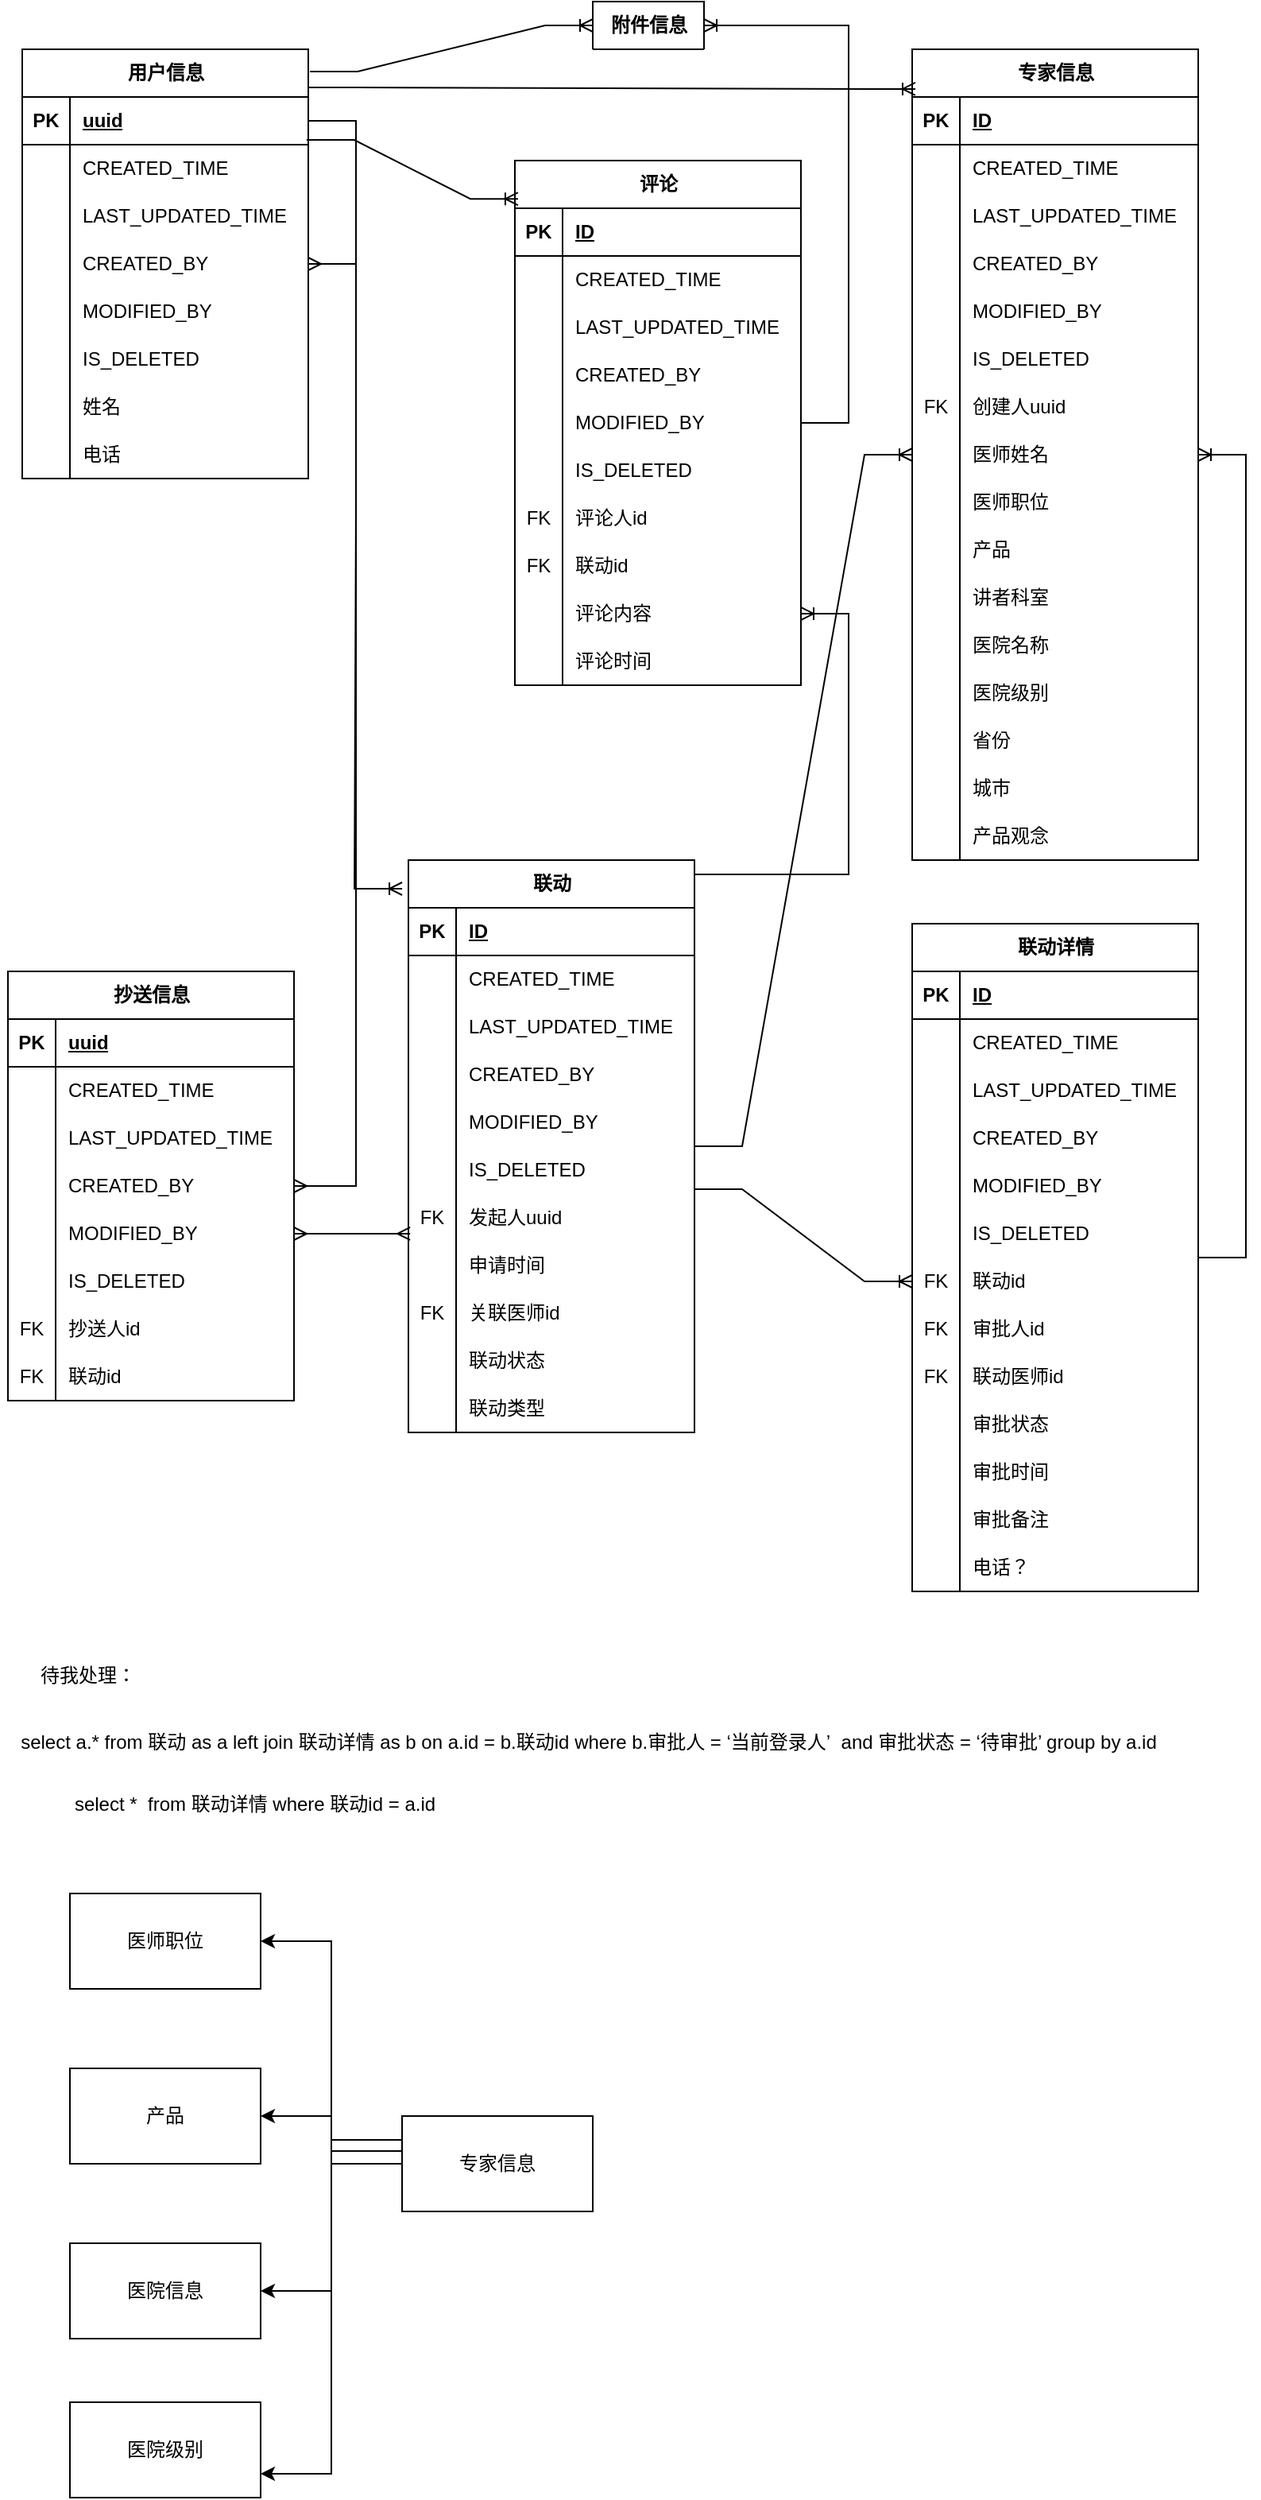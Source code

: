 <mxfile version="26.1.0">
  <diagram name="第 1 页" id="sPOABNRQ_7ew5viz8oiT">
    <mxGraphModel dx="1430" dy="763" grid="1" gridSize="10" guides="1" tooltips="1" connect="1" arrows="1" fold="1" page="1" pageScale="1" pageWidth="827" pageHeight="1169" math="0" shadow="0">
      <root>
        <mxCell id="0" />
        <mxCell id="1" parent="0" />
        <mxCell id="KLiNIxYDT2-JgEHnNiLk-38" style="edgeStyle=orthogonalEdgeStyle;rounded=0;orthogonalLoop=1;jettySize=auto;html=1;entryX=1;entryY=0.5;entryDx=0;entryDy=0;exitX=0.008;exitY=0.367;exitDx=0;exitDy=0;exitPerimeter=0;" parent="1" source="KLiNIxYDT2-JgEHnNiLk-3" target="KLiNIxYDT2-JgEHnNiLk-4" edge="1">
          <mxGeometry relative="1" as="geometry">
            <mxPoint x="289" y="1380" as="sourcePoint" />
          </mxGeometry>
        </mxCell>
        <mxCell id="KLiNIxYDT2-JgEHnNiLk-39" style="edgeStyle=orthogonalEdgeStyle;rounded=0;orthogonalLoop=1;jettySize=auto;html=1;entryX=1;entryY=0.5;entryDx=0;entryDy=0;exitX=0;exitY=0.5;exitDx=0;exitDy=0;" parent="1" source="KLiNIxYDT2-JgEHnNiLk-3" target="KLiNIxYDT2-JgEHnNiLk-5" edge="1">
          <mxGeometry relative="1" as="geometry">
            <mxPoint x="289" y="1380" as="sourcePoint" />
          </mxGeometry>
        </mxCell>
        <mxCell id="KLiNIxYDT2-JgEHnNiLk-40" style="edgeStyle=orthogonalEdgeStyle;rounded=0;orthogonalLoop=1;jettySize=auto;html=1;entryX=1;entryY=0.5;entryDx=0;entryDy=0;exitX=0;exitY=0.25;exitDx=0;exitDy=0;" parent="1" source="KLiNIxYDT2-JgEHnNiLk-3" target="KLiNIxYDT2-JgEHnNiLk-6" edge="1">
          <mxGeometry relative="1" as="geometry">
            <mxPoint x="289" y="1380" as="sourcePoint" />
          </mxGeometry>
        </mxCell>
        <mxCell id="KLiNIxYDT2-JgEHnNiLk-41" style="edgeStyle=orthogonalEdgeStyle;rounded=0;orthogonalLoop=1;jettySize=auto;html=1;entryX=1;entryY=0.75;entryDx=0;entryDy=0;exitX=0;exitY=0.5;exitDx=0;exitDy=0;" parent="1" source="KLiNIxYDT2-JgEHnNiLk-3" target="KLiNIxYDT2-JgEHnNiLk-7" edge="1">
          <mxGeometry relative="1" as="geometry">
            <mxPoint x="289" y="1380" as="sourcePoint" />
          </mxGeometry>
        </mxCell>
        <mxCell id="KLiNIxYDT2-JgEHnNiLk-3" value="专家信息" style="rounded=0;whiteSpace=wrap;html=1;" parent="1" vertex="1">
          <mxGeometry x="268" y="1350" width="120" height="60" as="geometry" />
        </mxCell>
        <mxCell id="KLiNIxYDT2-JgEHnNiLk-4" value="医师职位" style="rounded=0;whiteSpace=wrap;html=1;" parent="1" vertex="1">
          <mxGeometry x="59" y="1210" width="120" height="60" as="geometry" />
        </mxCell>
        <mxCell id="KLiNIxYDT2-JgEHnNiLk-5" value="产品" style="rounded=0;whiteSpace=wrap;html=1;" parent="1" vertex="1">
          <mxGeometry x="59" y="1320" width="120" height="60" as="geometry" />
        </mxCell>
        <mxCell id="KLiNIxYDT2-JgEHnNiLk-6" value="医院信息" style="rounded=0;whiteSpace=wrap;html=1;" parent="1" vertex="1">
          <mxGeometry x="59" y="1430" width="120" height="60" as="geometry" />
        </mxCell>
        <mxCell id="KLiNIxYDT2-JgEHnNiLk-7" value="医院级别" style="rounded=0;whiteSpace=wrap;html=1;" parent="1" vertex="1">
          <mxGeometry x="59" y="1530" width="120" height="60" as="geometry" />
        </mxCell>
        <mxCell id="KLiNIxYDT2-JgEHnNiLk-94" value="用户信息" style="shape=table;startSize=30;container=1;collapsible=1;childLayout=tableLayout;fixedRows=1;rowLines=0;fontStyle=1;align=center;resizeLast=1;html=1;" parent="1" vertex="1">
          <mxGeometry x="29" y="50" width="180" height="270" as="geometry">
            <mxRectangle x="201" y="800" width="70" height="30" as="alternateBounds" />
          </mxGeometry>
        </mxCell>
        <mxCell id="KLiNIxYDT2-JgEHnNiLk-95" value="" style="shape=tableRow;horizontal=0;startSize=0;swimlaneHead=0;swimlaneBody=0;fillColor=none;collapsible=0;dropTarget=0;points=[[0,0.5],[1,0.5]];portConstraint=eastwest;top=0;left=0;right=0;bottom=1;" parent="KLiNIxYDT2-JgEHnNiLk-94" vertex="1">
          <mxGeometry y="30" width="180" height="30" as="geometry" />
        </mxCell>
        <mxCell id="KLiNIxYDT2-JgEHnNiLk-96" value="PK" style="shape=partialRectangle;connectable=0;fillColor=none;top=0;left=0;bottom=0;right=0;fontStyle=1;overflow=hidden;whiteSpace=wrap;html=1;" parent="KLiNIxYDT2-JgEHnNiLk-95" vertex="1">
          <mxGeometry width="30" height="30" as="geometry">
            <mxRectangle width="30" height="30" as="alternateBounds" />
          </mxGeometry>
        </mxCell>
        <mxCell id="KLiNIxYDT2-JgEHnNiLk-97" value="uuid" style="shape=partialRectangle;connectable=0;fillColor=none;top=0;left=0;bottom=0;right=0;align=left;spacingLeft=6;fontStyle=5;overflow=hidden;whiteSpace=wrap;html=1;" parent="KLiNIxYDT2-JgEHnNiLk-95" vertex="1">
          <mxGeometry x="30" width="150" height="30" as="geometry">
            <mxRectangle width="150" height="30" as="alternateBounds" />
          </mxGeometry>
        </mxCell>
        <mxCell id="KLiNIxYDT2-JgEHnNiLk-98" value="" style="shape=tableRow;horizontal=0;startSize=0;swimlaneHead=0;swimlaneBody=0;fillColor=none;collapsible=0;dropTarget=0;points=[[0,0.5],[1,0.5]];portConstraint=eastwest;top=0;left=0;right=0;bottom=0;" parent="KLiNIxYDT2-JgEHnNiLk-94" vertex="1">
          <mxGeometry y="60" width="180" height="30" as="geometry" />
        </mxCell>
        <mxCell id="KLiNIxYDT2-JgEHnNiLk-99" value="" style="shape=partialRectangle;connectable=0;fillColor=none;top=0;left=0;bottom=0;right=0;editable=1;overflow=hidden;whiteSpace=wrap;html=1;" parent="KLiNIxYDT2-JgEHnNiLk-98" vertex="1">
          <mxGeometry width="30" height="30" as="geometry">
            <mxRectangle width="30" height="30" as="alternateBounds" />
          </mxGeometry>
        </mxCell>
        <mxCell id="KLiNIxYDT2-JgEHnNiLk-100" value="CREATED_TIME" style="shape=partialRectangle;connectable=0;fillColor=none;top=0;left=0;bottom=0;right=0;align=left;spacingLeft=6;overflow=hidden;whiteSpace=wrap;html=1;" parent="KLiNIxYDT2-JgEHnNiLk-98" vertex="1">
          <mxGeometry x="30" width="150" height="30" as="geometry">
            <mxRectangle width="150" height="30" as="alternateBounds" />
          </mxGeometry>
        </mxCell>
        <mxCell id="KLiNIxYDT2-JgEHnNiLk-101" value="" style="shape=tableRow;horizontal=0;startSize=0;swimlaneHead=0;swimlaneBody=0;fillColor=none;collapsible=0;dropTarget=0;points=[[0,0.5],[1,0.5]];portConstraint=eastwest;top=0;left=0;right=0;bottom=0;" parent="KLiNIxYDT2-JgEHnNiLk-94" vertex="1">
          <mxGeometry y="90" width="180" height="30" as="geometry" />
        </mxCell>
        <mxCell id="KLiNIxYDT2-JgEHnNiLk-102" value="" style="shape=partialRectangle;connectable=0;fillColor=none;top=0;left=0;bottom=0;right=0;editable=1;overflow=hidden;whiteSpace=wrap;html=1;" parent="KLiNIxYDT2-JgEHnNiLk-101" vertex="1">
          <mxGeometry width="30" height="30" as="geometry">
            <mxRectangle width="30" height="30" as="alternateBounds" />
          </mxGeometry>
        </mxCell>
        <mxCell id="KLiNIxYDT2-JgEHnNiLk-103" value="LAST_UPDATED_TIME" style="shape=partialRectangle;connectable=0;fillColor=none;top=0;left=0;bottom=0;right=0;align=left;spacingLeft=6;overflow=hidden;whiteSpace=wrap;html=1;" parent="KLiNIxYDT2-JgEHnNiLk-101" vertex="1">
          <mxGeometry x="30" width="150" height="30" as="geometry">
            <mxRectangle width="150" height="30" as="alternateBounds" />
          </mxGeometry>
        </mxCell>
        <mxCell id="KLiNIxYDT2-JgEHnNiLk-104" value="" style="shape=tableRow;horizontal=0;startSize=0;swimlaneHead=0;swimlaneBody=0;fillColor=none;collapsible=0;dropTarget=0;points=[[0,0.5],[1,0.5]];portConstraint=eastwest;top=0;left=0;right=0;bottom=0;" parent="KLiNIxYDT2-JgEHnNiLk-94" vertex="1">
          <mxGeometry y="120" width="180" height="30" as="geometry" />
        </mxCell>
        <mxCell id="KLiNIxYDT2-JgEHnNiLk-105" value="&lt;div&gt;&lt;br/&gt;&lt;/div&gt;" style="shape=partialRectangle;connectable=0;fillColor=none;top=0;left=0;bottom=0;right=0;editable=1;overflow=hidden;whiteSpace=wrap;html=1;" parent="KLiNIxYDT2-JgEHnNiLk-104" vertex="1">
          <mxGeometry width="30" height="30" as="geometry">
            <mxRectangle width="30" height="30" as="alternateBounds" />
          </mxGeometry>
        </mxCell>
        <mxCell id="KLiNIxYDT2-JgEHnNiLk-106" value="CREATED_BY" style="shape=partialRectangle;connectable=0;fillColor=none;top=0;left=0;bottom=0;right=0;align=left;spacingLeft=6;overflow=hidden;whiteSpace=wrap;html=1;" parent="KLiNIxYDT2-JgEHnNiLk-104" vertex="1">
          <mxGeometry x="30" width="150" height="30" as="geometry">
            <mxRectangle width="150" height="30" as="alternateBounds" />
          </mxGeometry>
        </mxCell>
        <mxCell id="KLiNIxYDT2-JgEHnNiLk-107" value="" style="shape=tableRow;horizontal=0;startSize=0;swimlaneHead=0;swimlaneBody=0;fillColor=none;collapsible=0;dropTarget=0;points=[[0,0.5],[1,0.5]];portConstraint=eastwest;top=0;left=0;right=0;bottom=0;" parent="KLiNIxYDT2-JgEHnNiLk-94" vertex="1">
          <mxGeometry y="150" width="180" height="30" as="geometry" />
        </mxCell>
        <mxCell id="KLiNIxYDT2-JgEHnNiLk-108" value="&lt;div&gt;&lt;br/&gt;&lt;/div&gt;" style="shape=partialRectangle;connectable=0;fillColor=none;top=0;left=0;bottom=0;right=0;editable=1;overflow=hidden;whiteSpace=wrap;html=1;" parent="KLiNIxYDT2-JgEHnNiLk-107" vertex="1">
          <mxGeometry width="30" height="30" as="geometry">
            <mxRectangle width="30" height="30" as="alternateBounds" />
          </mxGeometry>
        </mxCell>
        <mxCell id="KLiNIxYDT2-JgEHnNiLk-109" value="MODIFIED_BY" style="shape=partialRectangle;connectable=0;fillColor=none;top=0;left=0;bottom=0;right=0;align=left;spacingLeft=6;overflow=hidden;whiteSpace=wrap;html=1;" parent="KLiNIxYDT2-JgEHnNiLk-107" vertex="1">
          <mxGeometry x="30" width="150" height="30" as="geometry">
            <mxRectangle width="150" height="30" as="alternateBounds" />
          </mxGeometry>
        </mxCell>
        <mxCell id="KLiNIxYDT2-JgEHnNiLk-110" value="" style="shape=tableRow;horizontal=0;startSize=0;swimlaneHead=0;swimlaneBody=0;fillColor=none;collapsible=0;dropTarget=0;points=[[0,0.5],[1,0.5]];portConstraint=eastwest;top=0;left=0;right=0;bottom=0;" parent="KLiNIxYDT2-JgEHnNiLk-94" vertex="1">
          <mxGeometry y="180" width="180" height="30" as="geometry" />
        </mxCell>
        <mxCell id="KLiNIxYDT2-JgEHnNiLk-111" value="&lt;div&gt;&lt;br/&gt;&lt;/div&gt;" style="shape=partialRectangle;connectable=0;fillColor=none;top=0;left=0;bottom=0;right=0;editable=1;overflow=hidden;whiteSpace=wrap;html=1;" parent="KLiNIxYDT2-JgEHnNiLk-110" vertex="1">
          <mxGeometry width="30" height="30" as="geometry">
            <mxRectangle width="30" height="30" as="alternateBounds" />
          </mxGeometry>
        </mxCell>
        <mxCell id="KLiNIxYDT2-JgEHnNiLk-112" value="IS_DELETED" style="shape=partialRectangle;connectable=0;fillColor=none;top=0;left=0;bottom=0;right=0;align=left;spacingLeft=6;overflow=hidden;whiteSpace=wrap;html=1;" parent="KLiNIxYDT2-JgEHnNiLk-110" vertex="1">
          <mxGeometry x="30" width="150" height="30" as="geometry">
            <mxRectangle width="150" height="30" as="alternateBounds" />
          </mxGeometry>
        </mxCell>
        <mxCell id="KLiNIxYDT2-JgEHnNiLk-113" value="" style="shape=tableRow;horizontal=0;startSize=0;swimlaneHead=0;swimlaneBody=0;fillColor=none;collapsible=0;dropTarget=0;points=[[0,0.5],[1,0.5]];portConstraint=eastwest;top=0;left=0;right=0;bottom=0;" parent="KLiNIxYDT2-JgEHnNiLk-94" vertex="1">
          <mxGeometry y="210" width="180" height="30" as="geometry" />
        </mxCell>
        <mxCell id="KLiNIxYDT2-JgEHnNiLk-114" value="&lt;div&gt;&lt;br/&gt;&lt;/div&gt;" style="shape=partialRectangle;connectable=0;fillColor=none;top=0;left=0;bottom=0;right=0;editable=1;overflow=hidden;whiteSpace=wrap;html=1;" parent="KLiNIxYDT2-JgEHnNiLk-113" vertex="1">
          <mxGeometry width="30" height="30" as="geometry">
            <mxRectangle width="30" height="30" as="alternateBounds" />
          </mxGeometry>
        </mxCell>
        <mxCell id="KLiNIxYDT2-JgEHnNiLk-115" value="姓名" style="shape=partialRectangle;connectable=0;fillColor=none;top=0;left=0;bottom=0;right=0;align=left;spacingLeft=6;overflow=hidden;whiteSpace=wrap;html=1;" parent="KLiNIxYDT2-JgEHnNiLk-113" vertex="1">
          <mxGeometry x="30" width="150" height="30" as="geometry">
            <mxRectangle width="150" height="30" as="alternateBounds" />
          </mxGeometry>
        </mxCell>
        <mxCell id="KLiNIxYDT2-JgEHnNiLk-116" value="" style="shape=tableRow;horizontal=0;startSize=0;swimlaneHead=0;swimlaneBody=0;fillColor=none;collapsible=0;dropTarget=0;points=[[0,0.5],[1,0.5]];portConstraint=eastwest;top=0;left=0;right=0;bottom=0;" parent="KLiNIxYDT2-JgEHnNiLk-94" vertex="1">
          <mxGeometry y="240" width="180" height="30" as="geometry" />
        </mxCell>
        <mxCell id="KLiNIxYDT2-JgEHnNiLk-117" value="" style="shape=partialRectangle;connectable=0;fillColor=none;top=0;left=0;bottom=0;right=0;editable=1;overflow=hidden;whiteSpace=wrap;html=1;" parent="KLiNIxYDT2-JgEHnNiLk-116" vertex="1">
          <mxGeometry width="30" height="30" as="geometry">
            <mxRectangle width="30" height="30" as="alternateBounds" />
          </mxGeometry>
        </mxCell>
        <mxCell id="KLiNIxYDT2-JgEHnNiLk-118" value="电话" style="shape=partialRectangle;connectable=0;fillColor=none;top=0;left=0;bottom=0;right=0;align=left;spacingLeft=6;overflow=hidden;whiteSpace=wrap;html=1;" parent="KLiNIxYDT2-JgEHnNiLk-116" vertex="1">
          <mxGeometry x="30" width="150" height="30" as="geometry">
            <mxRectangle width="150" height="30" as="alternateBounds" />
          </mxGeometry>
        </mxCell>
        <mxCell id="KLiNIxYDT2-JgEHnNiLk-119" value="附件信息" style="shape=table;startSize=30;container=1;collapsible=1;childLayout=tableLayout;fixedRows=1;rowLines=0;fontStyle=1;align=center;resizeLast=1;html=1;" parent="1" vertex="1" collapsed="1">
          <mxGeometry x="388" y="20" width="70" height="30" as="geometry">
            <mxRectangle x="388" y="20" width="180" height="300" as="alternateBounds" />
          </mxGeometry>
        </mxCell>
        <mxCell id="KLiNIxYDT2-JgEHnNiLk-120" value="" style="shape=tableRow;horizontal=0;startSize=0;swimlaneHead=0;swimlaneBody=0;fillColor=none;collapsible=0;dropTarget=0;points=[[0,0.5],[1,0.5]];portConstraint=eastwest;top=0;left=0;right=0;bottom=1;" parent="KLiNIxYDT2-JgEHnNiLk-119" vertex="1">
          <mxGeometry y="30" width="180" height="30" as="geometry" />
        </mxCell>
        <mxCell id="KLiNIxYDT2-JgEHnNiLk-121" value="PK" style="shape=partialRectangle;connectable=0;fillColor=none;top=0;left=0;bottom=0;right=0;fontStyle=1;overflow=hidden;whiteSpace=wrap;html=1;" parent="KLiNIxYDT2-JgEHnNiLk-120" vertex="1">
          <mxGeometry width="30" height="30" as="geometry">
            <mxRectangle width="30" height="30" as="alternateBounds" />
          </mxGeometry>
        </mxCell>
        <mxCell id="KLiNIxYDT2-JgEHnNiLk-122" value="ID" style="shape=partialRectangle;connectable=0;fillColor=none;top=0;left=0;bottom=0;right=0;align=left;spacingLeft=6;fontStyle=5;overflow=hidden;whiteSpace=wrap;html=1;" parent="KLiNIxYDT2-JgEHnNiLk-120" vertex="1">
          <mxGeometry x="30" width="150" height="30" as="geometry">
            <mxRectangle width="150" height="30" as="alternateBounds" />
          </mxGeometry>
        </mxCell>
        <mxCell id="KLiNIxYDT2-JgEHnNiLk-123" value="" style="shape=tableRow;horizontal=0;startSize=0;swimlaneHead=0;swimlaneBody=0;fillColor=none;collapsible=0;dropTarget=0;points=[[0,0.5],[1,0.5]];portConstraint=eastwest;top=0;left=0;right=0;bottom=0;" parent="KLiNIxYDT2-JgEHnNiLk-119" vertex="1">
          <mxGeometry y="60" width="180" height="30" as="geometry" />
        </mxCell>
        <mxCell id="KLiNIxYDT2-JgEHnNiLk-124" value="" style="shape=partialRectangle;connectable=0;fillColor=none;top=0;left=0;bottom=0;right=0;editable=1;overflow=hidden;whiteSpace=wrap;html=1;" parent="KLiNIxYDT2-JgEHnNiLk-123" vertex="1">
          <mxGeometry width="30" height="30" as="geometry">
            <mxRectangle width="30" height="30" as="alternateBounds" />
          </mxGeometry>
        </mxCell>
        <mxCell id="KLiNIxYDT2-JgEHnNiLk-125" value="CREATED_TIME" style="shape=partialRectangle;connectable=0;fillColor=none;top=0;left=0;bottom=0;right=0;align=left;spacingLeft=6;overflow=hidden;whiteSpace=wrap;html=1;" parent="KLiNIxYDT2-JgEHnNiLk-123" vertex="1">
          <mxGeometry x="30" width="150" height="30" as="geometry">
            <mxRectangle width="150" height="30" as="alternateBounds" />
          </mxGeometry>
        </mxCell>
        <mxCell id="KLiNIxYDT2-JgEHnNiLk-126" value="" style="shape=tableRow;horizontal=0;startSize=0;swimlaneHead=0;swimlaneBody=0;fillColor=none;collapsible=0;dropTarget=0;points=[[0,0.5],[1,0.5]];portConstraint=eastwest;top=0;left=0;right=0;bottom=0;" parent="KLiNIxYDT2-JgEHnNiLk-119" vertex="1">
          <mxGeometry y="90" width="180" height="30" as="geometry" />
        </mxCell>
        <mxCell id="KLiNIxYDT2-JgEHnNiLk-127" value="" style="shape=partialRectangle;connectable=0;fillColor=none;top=0;left=0;bottom=0;right=0;editable=1;overflow=hidden;whiteSpace=wrap;html=1;" parent="KLiNIxYDT2-JgEHnNiLk-126" vertex="1">
          <mxGeometry width="30" height="30" as="geometry">
            <mxRectangle width="30" height="30" as="alternateBounds" />
          </mxGeometry>
        </mxCell>
        <mxCell id="KLiNIxYDT2-JgEHnNiLk-128" value="LAST_UPDATED_TIME" style="shape=partialRectangle;connectable=0;fillColor=none;top=0;left=0;bottom=0;right=0;align=left;spacingLeft=6;overflow=hidden;whiteSpace=wrap;html=1;" parent="KLiNIxYDT2-JgEHnNiLk-126" vertex="1">
          <mxGeometry x="30" width="150" height="30" as="geometry">
            <mxRectangle width="150" height="30" as="alternateBounds" />
          </mxGeometry>
        </mxCell>
        <mxCell id="KLiNIxYDT2-JgEHnNiLk-129" value="" style="shape=tableRow;horizontal=0;startSize=0;swimlaneHead=0;swimlaneBody=0;fillColor=none;collapsible=0;dropTarget=0;points=[[0,0.5],[1,0.5]];portConstraint=eastwest;top=0;left=0;right=0;bottom=0;" parent="KLiNIxYDT2-JgEHnNiLk-119" vertex="1">
          <mxGeometry y="120" width="180" height="30" as="geometry" />
        </mxCell>
        <mxCell id="KLiNIxYDT2-JgEHnNiLk-130" value="&lt;div&gt;&lt;br/&gt;&lt;/div&gt;" style="shape=partialRectangle;connectable=0;fillColor=none;top=0;left=0;bottom=0;right=0;editable=1;overflow=hidden;whiteSpace=wrap;html=1;" parent="KLiNIxYDT2-JgEHnNiLk-129" vertex="1">
          <mxGeometry width="30" height="30" as="geometry">
            <mxRectangle width="30" height="30" as="alternateBounds" />
          </mxGeometry>
        </mxCell>
        <mxCell id="KLiNIxYDT2-JgEHnNiLk-131" value="CREATED_BY" style="shape=partialRectangle;connectable=0;fillColor=none;top=0;left=0;bottom=0;right=0;align=left;spacingLeft=6;overflow=hidden;whiteSpace=wrap;html=1;" parent="KLiNIxYDT2-JgEHnNiLk-129" vertex="1">
          <mxGeometry x="30" width="150" height="30" as="geometry">
            <mxRectangle width="150" height="30" as="alternateBounds" />
          </mxGeometry>
        </mxCell>
        <mxCell id="KLiNIxYDT2-JgEHnNiLk-132" value="" style="shape=tableRow;horizontal=0;startSize=0;swimlaneHead=0;swimlaneBody=0;fillColor=none;collapsible=0;dropTarget=0;points=[[0,0.5],[1,0.5]];portConstraint=eastwest;top=0;left=0;right=0;bottom=0;" parent="KLiNIxYDT2-JgEHnNiLk-119" vertex="1">
          <mxGeometry y="150" width="180" height="30" as="geometry" />
        </mxCell>
        <mxCell id="KLiNIxYDT2-JgEHnNiLk-133" value="&lt;div&gt;&lt;br/&gt;&lt;/div&gt;" style="shape=partialRectangle;connectable=0;fillColor=none;top=0;left=0;bottom=0;right=0;editable=1;overflow=hidden;whiteSpace=wrap;html=1;" parent="KLiNIxYDT2-JgEHnNiLk-132" vertex="1">
          <mxGeometry width="30" height="30" as="geometry">
            <mxRectangle width="30" height="30" as="alternateBounds" />
          </mxGeometry>
        </mxCell>
        <mxCell id="KLiNIxYDT2-JgEHnNiLk-134" value="MODIFIED_BY" style="shape=partialRectangle;connectable=0;fillColor=none;top=0;left=0;bottom=0;right=0;align=left;spacingLeft=6;overflow=hidden;whiteSpace=wrap;html=1;" parent="KLiNIxYDT2-JgEHnNiLk-132" vertex="1">
          <mxGeometry x="30" width="150" height="30" as="geometry">
            <mxRectangle width="150" height="30" as="alternateBounds" />
          </mxGeometry>
        </mxCell>
        <mxCell id="KLiNIxYDT2-JgEHnNiLk-135" value="" style="shape=tableRow;horizontal=0;startSize=0;swimlaneHead=0;swimlaneBody=0;fillColor=none;collapsible=0;dropTarget=0;points=[[0,0.5],[1,0.5]];portConstraint=eastwest;top=0;left=0;right=0;bottom=0;" parent="KLiNIxYDT2-JgEHnNiLk-119" vertex="1">
          <mxGeometry y="180" width="180" height="30" as="geometry" />
        </mxCell>
        <mxCell id="KLiNIxYDT2-JgEHnNiLk-136" value="&lt;div&gt;&lt;br/&gt;&lt;/div&gt;" style="shape=partialRectangle;connectable=0;fillColor=none;top=0;left=0;bottom=0;right=0;editable=1;overflow=hidden;whiteSpace=wrap;html=1;" parent="KLiNIxYDT2-JgEHnNiLk-135" vertex="1">
          <mxGeometry width="30" height="30" as="geometry">
            <mxRectangle width="30" height="30" as="alternateBounds" />
          </mxGeometry>
        </mxCell>
        <mxCell id="KLiNIxYDT2-JgEHnNiLk-137" value="IS_DELETED" style="shape=partialRectangle;connectable=0;fillColor=none;top=0;left=0;bottom=0;right=0;align=left;spacingLeft=6;overflow=hidden;whiteSpace=wrap;html=1;" parent="KLiNIxYDT2-JgEHnNiLk-135" vertex="1">
          <mxGeometry x="30" width="150" height="30" as="geometry">
            <mxRectangle width="150" height="30" as="alternateBounds" />
          </mxGeometry>
        </mxCell>
        <mxCell id="KLiNIxYDT2-JgEHnNiLk-138" value="" style="shape=tableRow;horizontal=0;startSize=0;swimlaneHead=0;swimlaneBody=0;fillColor=none;collapsible=0;dropTarget=0;points=[[0,0.5],[1,0.5]];portConstraint=eastwest;top=0;left=0;right=0;bottom=0;" parent="KLiNIxYDT2-JgEHnNiLk-119" vertex="1">
          <mxGeometry y="210" width="180" height="30" as="geometry" />
        </mxCell>
        <mxCell id="KLiNIxYDT2-JgEHnNiLk-139" value="" style="shape=partialRectangle;connectable=0;fillColor=none;top=0;left=0;bottom=0;right=0;editable=1;overflow=hidden;whiteSpace=wrap;html=1;" parent="KLiNIxYDT2-JgEHnNiLk-138" vertex="1">
          <mxGeometry width="30" height="30" as="geometry">
            <mxRectangle width="30" height="30" as="alternateBounds" />
          </mxGeometry>
        </mxCell>
        <mxCell id="KLiNIxYDT2-JgEHnNiLk-140" value="附件来源类型" style="shape=partialRectangle;connectable=0;fillColor=none;top=0;left=0;bottom=0;right=0;align=left;spacingLeft=6;overflow=hidden;whiteSpace=wrap;html=1;" parent="KLiNIxYDT2-JgEHnNiLk-138" vertex="1">
          <mxGeometry x="30" width="150" height="30" as="geometry">
            <mxRectangle width="150" height="30" as="alternateBounds" />
          </mxGeometry>
        </mxCell>
        <mxCell id="KLiNIxYDT2-JgEHnNiLk-144" value="" style="shape=tableRow;horizontal=0;startSize=0;swimlaneHead=0;swimlaneBody=0;fillColor=none;collapsible=0;dropTarget=0;points=[[0,0.5],[1,0.5]];portConstraint=eastwest;top=0;left=0;right=0;bottom=0;" parent="KLiNIxYDT2-JgEHnNiLk-119" vertex="1">
          <mxGeometry y="240" width="180" height="30" as="geometry" />
        </mxCell>
        <mxCell id="KLiNIxYDT2-JgEHnNiLk-145" value="&lt;div&gt;FK&lt;/div&gt;" style="shape=partialRectangle;connectable=0;fillColor=none;top=0;left=0;bottom=0;right=0;editable=1;overflow=hidden;whiteSpace=wrap;html=1;" parent="KLiNIxYDT2-JgEHnNiLk-144" vertex="1">
          <mxGeometry width="30" height="30" as="geometry">
            <mxRectangle width="30" height="30" as="alternateBounds" />
          </mxGeometry>
        </mxCell>
        <mxCell id="KLiNIxYDT2-JgEHnNiLk-146" value="附件来源id" style="shape=partialRectangle;connectable=0;fillColor=none;top=0;left=0;bottom=0;right=0;align=left;spacingLeft=6;overflow=hidden;whiteSpace=wrap;html=1;" parent="KLiNIxYDT2-JgEHnNiLk-144" vertex="1">
          <mxGeometry x="30" width="150" height="30" as="geometry">
            <mxRectangle width="150" height="30" as="alternateBounds" />
          </mxGeometry>
        </mxCell>
        <mxCell id="KLiNIxYDT2-JgEHnNiLk-141" value="" style="shape=tableRow;horizontal=0;startSize=0;swimlaneHead=0;swimlaneBody=0;fillColor=none;collapsible=0;dropTarget=0;points=[[0,0.5],[1,0.5]];portConstraint=eastwest;top=0;left=0;right=0;bottom=0;" parent="KLiNIxYDT2-JgEHnNiLk-119" vertex="1">
          <mxGeometry y="270" width="180" height="30" as="geometry" />
        </mxCell>
        <mxCell id="KLiNIxYDT2-JgEHnNiLk-142" value="&lt;div&gt;&lt;br/&gt;&lt;/div&gt;" style="shape=partialRectangle;connectable=0;fillColor=none;top=0;left=0;bottom=0;right=0;editable=1;overflow=hidden;whiteSpace=wrap;html=1;" parent="KLiNIxYDT2-JgEHnNiLk-141" vertex="1">
          <mxGeometry width="30" height="30" as="geometry">
            <mxRectangle width="30" height="30" as="alternateBounds" />
          </mxGeometry>
        </mxCell>
        <mxCell id="KLiNIxYDT2-JgEHnNiLk-143" value="附件url" style="shape=partialRectangle;connectable=0;fillColor=none;top=0;left=0;bottom=0;right=0;align=left;spacingLeft=6;overflow=hidden;whiteSpace=wrap;html=1;" parent="KLiNIxYDT2-JgEHnNiLk-141" vertex="1">
          <mxGeometry x="30" width="150" height="30" as="geometry">
            <mxRectangle width="150" height="30" as="alternateBounds" />
          </mxGeometry>
        </mxCell>
        <mxCell id="KLiNIxYDT2-JgEHnNiLk-147" value="" style="edgeStyle=entityRelationEdgeStyle;fontSize=12;html=1;endArrow=ERoneToMany;rounded=0;entryX=0;entryY=0.5;entryDx=0;entryDy=0;exitX=1.006;exitY=0.052;exitDx=0;exitDy=0;exitPerimeter=0;" parent="1" source="KLiNIxYDT2-JgEHnNiLk-94" target="KLiNIxYDT2-JgEHnNiLk-119" edge="1">
          <mxGeometry width="100" height="100" relative="1" as="geometry">
            <mxPoint x="359" y="110" as="sourcePoint" />
            <mxPoint x="389" y="60" as="targetPoint" />
          </mxGeometry>
        </mxCell>
        <mxCell id="KLiNIxYDT2-JgEHnNiLk-148" value="专家信息" style="shape=table;startSize=30;container=1;collapsible=1;childLayout=tableLayout;fixedRows=1;rowLines=0;fontStyle=1;align=center;resizeLast=1;html=1;" parent="1" vertex="1">
          <mxGeometry x="589" y="50" width="180" height="510" as="geometry">
            <mxRectangle x="120" y="820" width="70" height="30" as="alternateBounds" />
          </mxGeometry>
        </mxCell>
        <mxCell id="KLiNIxYDT2-JgEHnNiLk-149" value="" style="shape=tableRow;horizontal=0;startSize=0;swimlaneHead=0;swimlaneBody=0;fillColor=none;collapsible=0;dropTarget=0;points=[[0,0.5],[1,0.5]];portConstraint=eastwest;top=0;left=0;right=0;bottom=1;" parent="KLiNIxYDT2-JgEHnNiLk-148" vertex="1">
          <mxGeometry y="30" width="180" height="30" as="geometry" />
        </mxCell>
        <mxCell id="KLiNIxYDT2-JgEHnNiLk-150" value="PK" style="shape=partialRectangle;connectable=0;fillColor=none;top=0;left=0;bottom=0;right=0;fontStyle=1;overflow=hidden;whiteSpace=wrap;html=1;" parent="KLiNIxYDT2-JgEHnNiLk-149" vertex="1">
          <mxGeometry width="30" height="30" as="geometry">
            <mxRectangle width="30" height="30" as="alternateBounds" />
          </mxGeometry>
        </mxCell>
        <mxCell id="KLiNIxYDT2-JgEHnNiLk-151" value="ID" style="shape=partialRectangle;connectable=0;fillColor=none;top=0;left=0;bottom=0;right=0;align=left;spacingLeft=6;fontStyle=5;overflow=hidden;whiteSpace=wrap;html=1;" parent="KLiNIxYDT2-JgEHnNiLk-149" vertex="1">
          <mxGeometry x="30" width="150" height="30" as="geometry">
            <mxRectangle width="150" height="30" as="alternateBounds" />
          </mxGeometry>
        </mxCell>
        <mxCell id="KLiNIxYDT2-JgEHnNiLk-152" value="" style="shape=tableRow;horizontal=0;startSize=0;swimlaneHead=0;swimlaneBody=0;fillColor=none;collapsible=0;dropTarget=0;points=[[0,0.5],[1,0.5]];portConstraint=eastwest;top=0;left=0;right=0;bottom=0;" parent="KLiNIxYDT2-JgEHnNiLk-148" vertex="1">
          <mxGeometry y="60" width="180" height="30" as="geometry" />
        </mxCell>
        <mxCell id="KLiNIxYDT2-JgEHnNiLk-153" value="" style="shape=partialRectangle;connectable=0;fillColor=none;top=0;left=0;bottom=0;right=0;editable=1;overflow=hidden;whiteSpace=wrap;html=1;" parent="KLiNIxYDT2-JgEHnNiLk-152" vertex="1">
          <mxGeometry width="30" height="30" as="geometry">
            <mxRectangle width="30" height="30" as="alternateBounds" />
          </mxGeometry>
        </mxCell>
        <mxCell id="KLiNIxYDT2-JgEHnNiLk-154" value="CREATED_TIME" style="shape=partialRectangle;connectable=0;fillColor=none;top=0;left=0;bottom=0;right=0;align=left;spacingLeft=6;overflow=hidden;whiteSpace=wrap;html=1;" parent="KLiNIxYDT2-JgEHnNiLk-152" vertex="1">
          <mxGeometry x="30" width="150" height="30" as="geometry">
            <mxRectangle width="150" height="30" as="alternateBounds" />
          </mxGeometry>
        </mxCell>
        <mxCell id="KLiNIxYDT2-JgEHnNiLk-155" value="" style="shape=tableRow;horizontal=0;startSize=0;swimlaneHead=0;swimlaneBody=0;fillColor=none;collapsible=0;dropTarget=0;points=[[0,0.5],[1,0.5]];portConstraint=eastwest;top=0;left=0;right=0;bottom=0;" parent="KLiNIxYDT2-JgEHnNiLk-148" vertex="1">
          <mxGeometry y="90" width="180" height="30" as="geometry" />
        </mxCell>
        <mxCell id="KLiNIxYDT2-JgEHnNiLk-156" value="" style="shape=partialRectangle;connectable=0;fillColor=none;top=0;left=0;bottom=0;right=0;editable=1;overflow=hidden;whiteSpace=wrap;html=1;" parent="KLiNIxYDT2-JgEHnNiLk-155" vertex="1">
          <mxGeometry width="30" height="30" as="geometry">
            <mxRectangle width="30" height="30" as="alternateBounds" />
          </mxGeometry>
        </mxCell>
        <mxCell id="KLiNIxYDT2-JgEHnNiLk-157" value="LAST_UPDATED_TIME" style="shape=partialRectangle;connectable=0;fillColor=none;top=0;left=0;bottom=0;right=0;align=left;spacingLeft=6;overflow=hidden;whiteSpace=wrap;html=1;" parent="KLiNIxYDT2-JgEHnNiLk-155" vertex="1">
          <mxGeometry x="30" width="150" height="30" as="geometry">
            <mxRectangle width="150" height="30" as="alternateBounds" />
          </mxGeometry>
        </mxCell>
        <mxCell id="KLiNIxYDT2-JgEHnNiLk-158" value="" style="shape=tableRow;horizontal=0;startSize=0;swimlaneHead=0;swimlaneBody=0;fillColor=none;collapsible=0;dropTarget=0;points=[[0,0.5],[1,0.5]];portConstraint=eastwest;top=0;left=0;right=0;bottom=0;" parent="KLiNIxYDT2-JgEHnNiLk-148" vertex="1">
          <mxGeometry y="120" width="180" height="30" as="geometry" />
        </mxCell>
        <mxCell id="KLiNIxYDT2-JgEHnNiLk-159" value="&lt;div&gt;&lt;br/&gt;&lt;/div&gt;" style="shape=partialRectangle;connectable=0;fillColor=none;top=0;left=0;bottom=0;right=0;editable=1;overflow=hidden;whiteSpace=wrap;html=1;" parent="KLiNIxYDT2-JgEHnNiLk-158" vertex="1">
          <mxGeometry width="30" height="30" as="geometry">
            <mxRectangle width="30" height="30" as="alternateBounds" />
          </mxGeometry>
        </mxCell>
        <mxCell id="KLiNIxYDT2-JgEHnNiLk-160" value="CREATED_BY" style="shape=partialRectangle;connectable=0;fillColor=none;top=0;left=0;bottom=0;right=0;align=left;spacingLeft=6;overflow=hidden;whiteSpace=wrap;html=1;" parent="KLiNIxYDT2-JgEHnNiLk-158" vertex="1">
          <mxGeometry x="30" width="150" height="30" as="geometry">
            <mxRectangle width="150" height="30" as="alternateBounds" />
          </mxGeometry>
        </mxCell>
        <mxCell id="KLiNIxYDT2-JgEHnNiLk-161" value="" style="shape=tableRow;horizontal=0;startSize=0;swimlaneHead=0;swimlaneBody=0;fillColor=none;collapsible=0;dropTarget=0;points=[[0,0.5],[1,0.5]];portConstraint=eastwest;top=0;left=0;right=0;bottom=0;" parent="KLiNIxYDT2-JgEHnNiLk-148" vertex="1">
          <mxGeometry y="150" width="180" height="30" as="geometry" />
        </mxCell>
        <mxCell id="KLiNIxYDT2-JgEHnNiLk-162" value="&lt;div&gt;&lt;br/&gt;&lt;/div&gt;" style="shape=partialRectangle;connectable=0;fillColor=none;top=0;left=0;bottom=0;right=0;editable=1;overflow=hidden;whiteSpace=wrap;html=1;" parent="KLiNIxYDT2-JgEHnNiLk-161" vertex="1">
          <mxGeometry width="30" height="30" as="geometry">
            <mxRectangle width="30" height="30" as="alternateBounds" />
          </mxGeometry>
        </mxCell>
        <mxCell id="KLiNIxYDT2-JgEHnNiLk-163" value="MODIFIED_BY" style="shape=partialRectangle;connectable=0;fillColor=none;top=0;left=0;bottom=0;right=0;align=left;spacingLeft=6;overflow=hidden;whiteSpace=wrap;html=1;" parent="KLiNIxYDT2-JgEHnNiLk-161" vertex="1">
          <mxGeometry x="30" width="150" height="30" as="geometry">
            <mxRectangle width="150" height="30" as="alternateBounds" />
          </mxGeometry>
        </mxCell>
        <mxCell id="KLiNIxYDT2-JgEHnNiLk-164" value="" style="shape=tableRow;horizontal=0;startSize=0;swimlaneHead=0;swimlaneBody=0;fillColor=none;collapsible=0;dropTarget=0;points=[[0,0.5],[1,0.5]];portConstraint=eastwest;top=0;left=0;right=0;bottom=0;" parent="KLiNIxYDT2-JgEHnNiLk-148" vertex="1">
          <mxGeometry y="180" width="180" height="30" as="geometry" />
        </mxCell>
        <mxCell id="KLiNIxYDT2-JgEHnNiLk-165" value="&lt;div&gt;&lt;br/&gt;&lt;/div&gt;" style="shape=partialRectangle;connectable=0;fillColor=none;top=0;left=0;bottom=0;right=0;editable=1;overflow=hidden;whiteSpace=wrap;html=1;" parent="KLiNIxYDT2-JgEHnNiLk-164" vertex="1">
          <mxGeometry width="30" height="30" as="geometry">
            <mxRectangle width="30" height="30" as="alternateBounds" />
          </mxGeometry>
        </mxCell>
        <mxCell id="KLiNIxYDT2-JgEHnNiLk-166" value="IS_DELETED" style="shape=partialRectangle;connectable=0;fillColor=none;top=0;left=0;bottom=0;right=0;align=left;spacingLeft=6;overflow=hidden;whiteSpace=wrap;html=1;" parent="KLiNIxYDT2-JgEHnNiLk-164" vertex="1">
          <mxGeometry x="30" width="150" height="30" as="geometry">
            <mxRectangle width="150" height="30" as="alternateBounds" />
          </mxGeometry>
        </mxCell>
        <mxCell id="KLiNIxYDT2-JgEHnNiLk-186" value="" style="shape=tableRow;horizontal=0;startSize=0;swimlaneHead=0;swimlaneBody=0;fillColor=none;collapsible=0;dropTarget=0;points=[[0,0.5],[1,0.5]];portConstraint=eastwest;top=0;left=0;right=0;bottom=0;" parent="KLiNIxYDT2-JgEHnNiLk-148" vertex="1">
          <mxGeometry y="210" width="180" height="30" as="geometry" />
        </mxCell>
        <mxCell id="KLiNIxYDT2-JgEHnNiLk-187" value="&lt;div&gt;FK&lt;/div&gt;" style="shape=partialRectangle;connectable=0;fillColor=none;top=0;left=0;bottom=0;right=0;editable=1;overflow=hidden;whiteSpace=wrap;html=1;" parent="KLiNIxYDT2-JgEHnNiLk-186" vertex="1">
          <mxGeometry width="30" height="30" as="geometry">
            <mxRectangle width="30" height="30" as="alternateBounds" />
          </mxGeometry>
        </mxCell>
        <mxCell id="KLiNIxYDT2-JgEHnNiLk-188" value="创建人uuid" style="shape=partialRectangle;connectable=0;fillColor=none;top=0;left=0;bottom=0;right=0;align=left;spacingLeft=6;overflow=hidden;whiteSpace=wrap;html=1;" parent="KLiNIxYDT2-JgEHnNiLk-186" vertex="1">
          <mxGeometry x="30" width="150" height="30" as="geometry">
            <mxRectangle width="150" height="30" as="alternateBounds" />
          </mxGeometry>
        </mxCell>
        <mxCell id="KLiNIxYDT2-JgEHnNiLk-189" value="" style="shape=tableRow;horizontal=0;startSize=0;swimlaneHead=0;swimlaneBody=0;fillColor=none;collapsible=0;dropTarget=0;points=[[0,0.5],[1,0.5]];portConstraint=eastwest;top=0;left=0;right=0;bottom=0;" parent="KLiNIxYDT2-JgEHnNiLk-148" vertex="1">
          <mxGeometry y="240" width="180" height="30" as="geometry" />
        </mxCell>
        <mxCell id="KLiNIxYDT2-JgEHnNiLk-190" value="&lt;div&gt;&lt;br/&gt;&lt;/div&gt;" style="shape=partialRectangle;connectable=0;fillColor=none;top=0;left=0;bottom=0;right=0;editable=1;overflow=hidden;whiteSpace=wrap;html=1;" parent="KLiNIxYDT2-JgEHnNiLk-189" vertex="1">
          <mxGeometry width="30" height="30" as="geometry">
            <mxRectangle width="30" height="30" as="alternateBounds" />
          </mxGeometry>
        </mxCell>
        <mxCell id="KLiNIxYDT2-JgEHnNiLk-191" value="医师姓名" style="shape=partialRectangle;connectable=0;fillColor=none;top=0;left=0;bottom=0;right=0;align=left;spacingLeft=6;overflow=hidden;whiteSpace=wrap;html=1;" parent="KLiNIxYDT2-JgEHnNiLk-189" vertex="1">
          <mxGeometry x="30" width="150" height="30" as="geometry">
            <mxRectangle width="150" height="30" as="alternateBounds" />
          </mxGeometry>
        </mxCell>
        <mxCell id="KLiNIxYDT2-JgEHnNiLk-192" value="" style="shape=tableRow;horizontal=0;startSize=0;swimlaneHead=0;swimlaneBody=0;fillColor=none;collapsible=0;dropTarget=0;points=[[0,0.5],[1,0.5]];portConstraint=eastwest;top=0;left=0;right=0;bottom=0;" parent="KLiNIxYDT2-JgEHnNiLk-148" vertex="1">
          <mxGeometry y="270" width="180" height="30" as="geometry" />
        </mxCell>
        <mxCell id="KLiNIxYDT2-JgEHnNiLk-193" value="&lt;div&gt;&lt;br/&gt;&lt;/div&gt;" style="shape=partialRectangle;connectable=0;fillColor=none;top=0;left=0;bottom=0;right=0;editable=1;overflow=hidden;whiteSpace=wrap;html=1;" parent="KLiNIxYDT2-JgEHnNiLk-192" vertex="1">
          <mxGeometry width="30" height="30" as="geometry">
            <mxRectangle width="30" height="30" as="alternateBounds" />
          </mxGeometry>
        </mxCell>
        <mxCell id="KLiNIxYDT2-JgEHnNiLk-194" value="医师职位" style="shape=partialRectangle;connectable=0;fillColor=none;top=0;left=0;bottom=0;right=0;align=left;spacingLeft=6;overflow=hidden;whiteSpace=wrap;html=1;" parent="KLiNIxYDT2-JgEHnNiLk-192" vertex="1">
          <mxGeometry x="30" width="150" height="30" as="geometry">
            <mxRectangle width="150" height="30" as="alternateBounds" />
          </mxGeometry>
        </mxCell>
        <mxCell id="KLiNIxYDT2-JgEHnNiLk-195" value="" style="shape=tableRow;horizontal=0;startSize=0;swimlaneHead=0;swimlaneBody=0;fillColor=none;collapsible=0;dropTarget=0;points=[[0,0.5],[1,0.5]];portConstraint=eastwest;top=0;left=0;right=0;bottom=0;" parent="KLiNIxYDT2-JgEHnNiLk-148" vertex="1">
          <mxGeometry y="300" width="180" height="30" as="geometry" />
        </mxCell>
        <mxCell id="KLiNIxYDT2-JgEHnNiLk-196" value="&lt;div&gt;&lt;br/&gt;&lt;/div&gt;" style="shape=partialRectangle;connectable=0;fillColor=none;top=0;left=0;bottom=0;right=0;editable=1;overflow=hidden;whiteSpace=wrap;html=1;" parent="KLiNIxYDT2-JgEHnNiLk-195" vertex="1">
          <mxGeometry width="30" height="30" as="geometry">
            <mxRectangle width="30" height="30" as="alternateBounds" />
          </mxGeometry>
        </mxCell>
        <mxCell id="KLiNIxYDT2-JgEHnNiLk-197" value="产品" style="shape=partialRectangle;connectable=0;fillColor=none;top=0;left=0;bottom=0;right=0;align=left;spacingLeft=6;overflow=hidden;whiteSpace=wrap;html=1;" parent="KLiNIxYDT2-JgEHnNiLk-195" vertex="1">
          <mxGeometry x="30" width="150" height="30" as="geometry">
            <mxRectangle width="150" height="30" as="alternateBounds" />
          </mxGeometry>
        </mxCell>
        <mxCell id="KLiNIxYDT2-JgEHnNiLk-198" value="" style="shape=tableRow;horizontal=0;startSize=0;swimlaneHead=0;swimlaneBody=0;fillColor=none;collapsible=0;dropTarget=0;points=[[0,0.5],[1,0.5]];portConstraint=eastwest;top=0;left=0;right=0;bottom=0;" parent="KLiNIxYDT2-JgEHnNiLk-148" vertex="1">
          <mxGeometry y="330" width="180" height="30" as="geometry" />
        </mxCell>
        <mxCell id="KLiNIxYDT2-JgEHnNiLk-199" value="&lt;div&gt;&lt;br/&gt;&lt;/div&gt;" style="shape=partialRectangle;connectable=0;fillColor=none;top=0;left=0;bottom=0;right=0;editable=1;overflow=hidden;whiteSpace=wrap;html=1;" parent="KLiNIxYDT2-JgEHnNiLk-198" vertex="1">
          <mxGeometry width="30" height="30" as="geometry">
            <mxRectangle width="30" height="30" as="alternateBounds" />
          </mxGeometry>
        </mxCell>
        <mxCell id="KLiNIxYDT2-JgEHnNiLk-200" value="讲者科室" style="shape=partialRectangle;connectable=0;fillColor=none;top=0;left=0;bottom=0;right=0;align=left;spacingLeft=6;overflow=hidden;whiteSpace=wrap;html=1;" parent="KLiNIxYDT2-JgEHnNiLk-198" vertex="1">
          <mxGeometry x="30" width="150" height="30" as="geometry">
            <mxRectangle width="150" height="30" as="alternateBounds" />
          </mxGeometry>
        </mxCell>
        <mxCell id="KLiNIxYDT2-JgEHnNiLk-201" value="" style="shape=tableRow;horizontal=0;startSize=0;swimlaneHead=0;swimlaneBody=0;fillColor=none;collapsible=0;dropTarget=0;points=[[0,0.5],[1,0.5]];portConstraint=eastwest;top=0;left=0;right=0;bottom=0;" parent="KLiNIxYDT2-JgEHnNiLk-148" vertex="1">
          <mxGeometry y="360" width="180" height="30" as="geometry" />
        </mxCell>
        <mxCell id="KLiNIxYDT2-JgEHnNiLk-202" value="" style="shape=partialRectangle;connectable=0;fillColor=none;top=0;left=0;bottom=0;right=0;editable=1;overflow=hidden;whiteSpace=wrap;html=1;" parent="KLiNIxYDT2-JgEHnNiLk-201" vertex="1">
          <mxGeometry width="30" height="30" as="geometry">
            <mxRectangle width="30" height="30" as="alternateBounds" />
          </mxGeometry>
        </mxCell>
        <mxCell id="KLiNIxYDT2-JgEHnNiLk-203" value="医院名称" style="shape=partialRectangle;connectable=0;fillColor=none;top=0;left=0;bottom=0;right=0;align=left;spacingLeft=6;overflow=hidden;whiteSpace=wrap;html=1;" parent="KLiNIxYDT2-JgEHnNiLk-201" vertex="1">
          <mxGeometry x="30" width="150" height="30" as="geometry">
            <mxRectangle width="150" height="30" as="alternateBounds" />
          </mxGeometry>
        </mxCell>
        <mxCell id="KLiNIxYDT2-JgEHnNiLk-204" value="" style="shape=tableRow;horizontal=0;startSize=0;swimlaneHead=0;swimlaneBody=0;fillColor=none;collapsible=0;dropTarget=0;points=[[0,0.5],[1,0.5]];portConstraint=eastwest;top=0;left=0;right=0;bottom=0;" parent="KLiNIxYDT2-JgEHnNiLk-148" vertex="1">
          <mxGeometry y="390" width="180" height="30" as="geometry" />
        </mxCell>
        <mxCell id="KLiNIxYDT2-JgEHnNiLk-205" value="" style="shape=partialRectangle;connectable=0;fillColor=none;top=0;left=0;bottom=0;right=0;editable=1;overflow=hidden;whiteSpace=wrap;html=1;" parent="KLiNIxYDT2-JgEHnNiLk-204" vertex="1">
          <mxGeometry width="30" height="30" as="geometry">
            <mxRectangle width="30" height="30" as="alternateBounds" />
          </mxGeometry>
        </mxCell>
        <mxCell id="KLiNIxYDT2-JgEHnNiLk-206" value="医院级别" style="shape=partialRectangle;connectable=0;fillColor=none;top=0;left=0;bottom=0;right=0;align=left;spacingLeft=6;overflow=hidden;whiteSpace=wrap;html=1;" parent="KLiNIxYDT2-JgEHnNiLk-204" vertex="1">
          <mxGeometry x="30" width="150" height="30" as="geometry">
            <mxRectangle width="150" height="30" as="alternateBounds" />
          </mxGeometry>
        </mxCell>
        <mxCell id="KLiNIxYDT2-JgEHnNiLk-207" value="" style="shape=tableRow;horizontal=0;startSize=0;swimlaneHead=0;swimlaneBody=0;fillColor=none;collapsible=0;dropTarget=0;points=[[0,0.5],[1,0.5]];portConstraint=eastwest;top=0;left=0;right=0;bottom=0;" parent="KLiNIxYDT2-JgEHnNiLk-148" vertex="1">
          <mxGeometry y="420" width="180" height="30" as="geometry" />
        </mxCell>
        <mxCell id="KLiNIxYDT2-JgEHnNiLk-208" value="" style="shape=partialRectangle;connectable=0;fillColor=none;top=0;left=0;bottom=0;right=0;editable=1;overflow=hidden;whiteSpace=wrap;html=1;" parent="KLiNIxYDT2-JgEHnNiLk-207" vertex="1">
          <mxGeometry width="30" height="30" as="geometry">
            <mxRectangle width="30" height="30" as="alternateBounds" />
          </mxGeometry>
        </mxCell>
        <mxCell id="KLiNIxYDT2-JgEHnNiLk-209" value="省份" style="shape=partialRectangle;connectable=0;fillColor=none;top=0;left=0;bottom=0;right=0;align=left;spacingLeft=6;overflow=hidden;whiteSpace=wrap;html=1;" parent="KLiNIxYDT2-JgEHnNiLk-207" vertex="1">
          <mxGeometry x="30" width="150" height="30" as="geometry">
            <mxRectangle width="150" height="30" as="alternateBounds" />
          </mxGeometry>
        </mxCell>
        <mxCell id="KLiNIxYDT2-JgEHnNiLk-210" value="" style="shape=tableRow;horizontal=0;startSize=0;swimlaneHead=0;swimlaneBody=0;fillColor=none;collapsible=0;dropTarget=0;points=[[0,0.5],[1,0.5]];portConstraint=eastwest;top=0;left=0;right=0;bottom=0;" parent="KLiNIxYDT2-JgEHnNiLk-148" vertex="1">
          <mxGeometry y="450" width="180" height="30" as="geometry" />
        </mxCell>
        <mxCell id="KLiNIxYDT2-JgEHnNiLk-211" value="" style="shape=partialRectangle;connectable=0;fillColor=none;top=0;left=0;bottom=0;right=0;editable=1;overflow=hidden;whiteSpace=wrap;html=1;" parent="KLiNIxYDT2-JgEHnNiLk-210" vertex="1">
          <mxGeometry width="30" height="30" as="geometry">
            <mxRectangle width="30" height="30" as="alternateBounds" />
          </mxGeometry>
        </mxCell>
        <mxCell id="KLiNIxYDT2-JgEHnNiLk-212" value="城市" style="shape=partialRectangle;connectable=0;fillColor=none;top=0;left=0;bottom=0;right=0;align=left;spacingLeft=6;overflow=hidden;whiteSpace=wrap;html=1;" parent="KLiNIxYDT2-JgEHnNiLk-210" vertex="1">
          <mxGeometry x="30" width="150" height="30" as="geometry">
            <mxRectangle width="150" height="30" as="alternateBounds" />
          </mxGeometry>
        </mxCell>
        <mxCell id="KLiNIxYDT2-JgEHnNiLk-259" value="" style="shape=tableRow;horizontal=0;startSize=0;swimlaneHead=0;swimlaneBody=0;fillColor=none;collapsible=0;dropTarget=0;points=[[0,0.5],[1,0.5]];portConstraint=eastwest;top=0;left=0;right=0;bottom=0;" parent="KLiNIxYDT2-JgEHnNiLk-148" vertex="1">
          <mxGeometry y="480" width="180" height="30" as="geometry" />
        </mxCell>
        <mxCell id="KLiNIxYDT2-JgEHnNiLk-260" value="" style="shape=partialRectangle;connectable=0;fillColor=none;top=0;left=0;bottom=0;right=0;editable=1;overflow=hidden;whiteSpace=wrap;html=1;" parent="KLiNIxYDT2-JgEHnNiLk-259" vertex="1">
          <mxGeometry width="30" height="30" as="geometry">
            <mxRectangle width="30" height="30" as="alternateBounds" />
          </mxGeometry>
        </mxCell>
        <mxCell id="KLiNIxYDT2-JgEHnNiLk-261" value="产品观念" style="shape=partialRectangle;connectable=0;fillColor=none;top=0;left=0;bottom=0;right=0;align=left;spacingLeft=6;overflow=hidden;whiteSpace=wrap;html=1;" parent="KLiNIxYDT2-JgEHnNiLk-259" vertex="1">
          <mxGeometry x="30" width="150" height="30" as="geometry">
            <mxRectangle width="150" height="30" as="alternateBounds" />
          </mxGeometry>
        </mxCell>
        <mxCell id="KLiNIxYDT2-JgEHnNiLk-282" value="联动" style="shape=table;startSize=30;container=1;collapsible=1;childLayout=tableLayout;fixedRows=1;rowLines=0;fontStyle=1;align=center;resizeLast=1;html=1;" parent="1" vertex="1">
          <mxGeometry x="272" y="560" width="180" height="360" as="geometry">
            <mxRectangle x="120" y="820" width="70" height="30" as="alternateBounds" />
          </mxGeometry>
        </mxCell>
        <mxCell id="KLiNIxYDT2-JgEHnNiLk-283" value="" style="shape=tableRow;horizontal=0;startSize=0;swimlaneHead=0;swimlaneBody=0;fillColor=none;collapsible=0;dropTarget=0;points=[[0,0.5],[1,0.5]];portConstraint=eastwest;top=0;left=0;right=0;bottom=1;" parent="KLiNIxYDT2-JgEHnNiLk-282" vertex="1">
          <mxGeometry y="30" width="180" height="30" as="geometry" />
        </mxCell>
        <mxCell id="KLiNIxYDT2-JgEHnNiLk-284" value="PK" style="shape=partialRectangle;connectable=0;fillColor=none;top=0;left=0;bottom=0;right=0;fontStyle=1;overflow=hidden;whiteSpace=wrap;html=1;" parent="KLiNIxYDT2-JgEHnNiLk-283" vertex="1">
          <mxGeometry width="30" height="30" as="geometry">
            <mxRectangle width="30" height="30" as="alternateBounds" />
          </mxGeometry>
        </mxCell>
        <mxCell id="KLiNIxYDT2-JgEHnNiLk-285" value="ID" style="shape=partialRectangle;connectable=0;fillColor=none;top=0;left=0;bottom=0;right=0;align=left;spacingLeft=6;fontStyle=5;overflow=hidden;whiteSpace=wrap;html=1;" parent="KLiNIxYDT2-JgEHnNiLk-283" vertex="1">
          <mxGeometry x="30" width="150" height="30" as="geometry">
            <mxRectangle width="150" height="30" as="alternateBounds" />
          </mxGeometry>
        </mxCell>
        <mxCell id="KLiNIxYDT2-JgEHnNiLk-286" value="" style="shape=tableRow;horizontal=0;startSize=0;swimlaneHead=0;swimlaneBody=0;fillColor=none;collapsible=0;dropTarget=0;points=[[0,0.5],[1,0.5]];portConstraint=eastwest;top=0;left=0;right=0;bottom=0;" parent="KLiNIxYDT2-JgEHnNiLk-282" vertex="1">
          <mxGeometry y="60" width="180" height="30" as="geometry" />
        </mxCell>
        <mxCell id="KLiNIxYDT2-JgEHnNiLk-287" value="" style="shape=partialRectangle;connectable=0;fillColor=none;top=0;left=0;bottom=0;right=0;editable=1;overflow=hidden;whiteSpace=wrap;html=1;" parent="KLiNIxYDT2-JgEHnNiLk-286" vertex="1">
          <mxGeometry width="30" height="30" as="geometry">
            <mxRectangle width="30" height="30" as="alternateBounds" />
          </mxGeometry>
        </mxCell>
        <mxCell id="KLiNIxYDT2-JgEHnNiLk-288" value="CREATED_TIME" style="shape=partialRectangle;connectable=0;fillColor=none;top=0;left=0;bottom=0;right=0;align=left;spacingLeft=6;overflow=hidden;whiteSpace=wrap;html=1;" parent="KLiNIxYDT2-JgEHnNiLk-286" vertex="1">
          <mxGeometry x="30" width="150" height="30" as="geometry">
            <mxRectangle width="150" height="30" as="alternateBounds" />
          </mxGeometry>
        </mxCell>
        <mxCell id="KLiNIxYDT2-JgEHnNiLk-289" value="" style="shape=tableRow;horizontal=0;startSize=0;swimlaneHead=0;swimlaneBody=0;fillColor=none;collapsible=0;dropTarget=0;points=[[0,0.5],[1,0.5]];portConstraint=eastwest;top=0;left=0;right=0;bottom=0;" parent="KLiNIxYDT2-JgEHnNiLk-282" vertex="1">
          <mxGeometry y="90" width="180" height="30" as="geometry" />
        </mxCell>
        <mxCell id="KLiNIxYDT2-JgEHnNiLk-290" value="" style="shape=partialRectangle;connectable=0;fillColor=none;top=0;left=0;bottom=0;right=0;editable=1;overflow=hidden;whiteSpace=wrap;html=1;" parent="KLiNIxYDT2-JgEHnNiLk-289" vertex="1">
          <mxGeometry width="30" height="30" as="geometry">
            <mxRectangle width="30" height="30" as="alternateBounds" />
          </mxGeometry>
        </mxCell>
        <mxCell id="KLiNIxYDT2-JgEHnNiLk-291" value="LAST_UPDATED_TIME" style="shape=partialRectangle;connectable=0;fillColor=none;top=0;left=0;bottom=0;right=0;align=left;spacingLeft=6;overflow=hidden;whiteSpace=wrap;html=1;" parent="KLiNIxYDT2-JgEHnNiLk-289" vertex="1">
          <mxGeometry x="30" width="150" height="30" as="geometry">
            <mxRectangle width="150" height="30" as="alternateBounds" />
          </mxGeometry>
        </mxCell>
        <mxCell id="KLiNIxYDT2-JgEHnNiLk-292" value="" style="shape=tableRow;horizontal=0;startSize=0;swimlaneHead=0;swimlaneBody=0;fillColor=none;collapsible=0;dropTarget=0;points=[[0,0.5],[1,0.5]];portConstraint=eastwest;top=0;left=0;right=0;bottom=0;" parent="KLiNIxYDT2-JgEHnNiLk-282" vertex="1">
          <mxGeometry y="120" width="180" height="30" as="geometry" />
        </mxCell>
        <mxCell id="KLiNIxYDT2-JgEHnNiLk-293" value="&lt;div&gt;&lt;br/&gt;&lt;/div&gt;" style="shape=partialRectangle;connectable=0;fillColor=none;top=0;left=0;bottom=0;right=0;editable=1;overflow=hidden;whiteSpace=wrap;html=1;" parent="KLiNIxYDT2-JgEHnNiLk-292" vertex="1">
          <mxGeometry width="30" height="30" as="geometry">
            <mxRectangle width="30" height="30" as="alternateBounds" />
          </mxGeometry>
        </mxCell>
        <mxCell id="KLiNIxYDT2-JgEHnNiLk-294" value="CREATED_BY" style="shape=partialRectangle;connectable=0;fillColor=none;top=0;left=0;bottom=0;right=0;align=left;spacingLeft=6;overflow=hidden;whiteSpace=wrap;html=1;" parent="KLiNIxYDT2-JgEHnNiLk-292" vertex="1">
          <mxGeometry x="30" width="150" height="30" as="geometry">
            <mxRectangle width="150" height="30" as="alternateBounds" />
          </mxGeometry>
        </mxCell>
        <mxCell id="KLiNIxYDT2-JgEHnNiLk-295" value="" style="shape=tableRow;horizontal=0;startSize=0;swimlaneHead=0;swimlaneBody=0;fillColor=none;collapsible=0;dropTarget=0;points=[[0,0.5],[1,0.5]];portConstraint=eastwest;top=0;left=0;right=0;bottom=0;" parent="KLiNIxYDT2-JgEHnNiLk-282" vertex="1">
          <mxGeometry y="150" width="180" height="30" as="geometry" />
        </mxCell>
        <mxCell id="KLiNIxYDT2-JgEHnNiLk-296" value="&lt;div&gt;&lt;br/&gt;&lt;/div&gt;" style="shape=partialRectangle;connectable=0;fillColor=none;top=0;left=0;bottom=0;right=0;editable=1;overflow=hidden;whiteSpace=wrap;html=1;" parent="KLiNIxYDT2-JgEHnNiLk-295" vertex="1">
          <mxGeometry width="30" height="30" as="geometry">
            <mxRectangle width="30" height="30" as="alternateBounds" />
          </mxGeometry>
        </mxCell>
        <mxCell id="KLiNIxYDT2-JgEHnNiLk-297" value="MODIFIED_BY" style="shape=partialRectangle;connectable=0;fillColor=none;top=0;left=0;bottom=0;right=0;align=left;spacingLeft=6;overflow=hidden;whiteSpace=wrap;html=1;" parent="KLiNIxYDT2-JgEHnNiLk-295" vertex="1">
          <mxGeometry x="30" width="150" height="30" as="geometry">
            <mxRectangle width="150" height="30" as="alternateBounds" />
          </mxGeometry>
        </mxCell>
        <mxCell id="KLiNIxYDT2-JgEHnNiLk-298" value="" style="shape=tableRow;horizontal=0;startSize=0;swimlaneHead=0;swimlaneBody=0;fillColor=none;collapsible=0;dropTarget=0;points=[[0,0.5],[1,0.5]];portConstraint=eastwest;top=0;left=0;right=0;bottom=0;" parent="KLiNIxYDT2-JgEHnNiLk-282" vertex="1">
          <mxGeometry y="180" width="180" height="30" as="geometry" />
        </mxCell>
        <mxCell id="KLiNIxYDT2-JgEHnNiLk-299" value="&lt;div&gt;&lt;br/&gt;&lt;/div&gt;" style="shape=partialRectangle;connectable=0;fillColor=none;top=0;left=0;bottom=0;right=0;editable=1;overflow=hidden;whiteSpace=wrap;html=1;" parent="KLiNIxYDT2-JgEHnNiLk-298" vertex="1">
          <mxGeometry width="30" height="30" as="geometry">
            <mxRectangle width="30" height="30" as="alternateBounds" />
          </mxGeometry>
        </mxCell>
        <mxCell id="KLiNIxYDT2-JgEHnNiLk-300" value="IS_DELETED" style="shape=partialRectangle;connectable=0;fillColor=none;top=0;left=0;bottom=0;right=0;align=left;spacingLeft=6;overflow=hidden;whiteSpace=wrap;html=1;" parent="KLiNIxYDT2-JgEHnNiLk-298" vertex="1">
          <mxGeometry x="30" width="150" height="30" as="geometry">
            <mxRectangle width="150" height="30" as="alternateBounds" />
          </mxGeometry>
        </mxCell>
        <mxCell id="KLiNIxYDT2-JgEHnNiLk-301" value="" style="shape=tableRow;horizontal=0;startSize=0;swimlaneHead=0;swimlaneBody=0;fillColor=none;collapsible=0;dropTarget=0;points=[[0,0.5],[1,0.5]];portConstraint=eastwest;top=0;left=0;right=0;bottom=0;" parent="KLiNIxYDT2-JgEHnNiLk-282" vertex="1">
          <mxGeometry y="210" width="180" height="30" as="geometry" />
        </mxCell>
        <mxCell id="KLiNIxYDT2-JgEHnNiLk-302" value="&lt;div&gt;FK&lt;/div&gt;" style="shape=partialRectangle;connectable=0;fillColor=none;top=0;left=0;bottom=0;right=0;editable=1;overflow=hidden;whiteSpace=wrap;html=1;" parent="KLiNIxYDT2-JgEHnNiLk-301" vertex="1">
          <mxGeometry width="30" height="30" as="geometry">
            <mxRectangle width="30" height="30" as="alternateBounds" />
          </mxGeometry>
        </mxCell>
        <mxCell id="KLiNIxYDT2-JgEHnNiLk-303" value="发起人uuid" style="shape=partialRectangle;connectable=0;fillColor=none;top=0;left=0;bottom=0;right=0;align=left;spacingLeft=6;overflow=hidden;whiteSpace=wrap;html=1;" parent="KLiNIxYDT2-JgEHnNiLk-301" vertex="1">
          <mxGeometry x="30" width="150" height="30" as="geometry">
            <mxRectangle width="150" height="30" as="alternateBounds" />
          </mxGeometry>
        </mxCell>
        <mxCell id="KLiNIxYDT2-JgEHnNiLk-304" value="" style="shape=tableRow;horizontal=0;startSize=0;swimlaneHead=0;swimlaneBody=0;fillColor=none;collapsible=0;dropTarget=0;points=[[0,0.5],[1,0.5]];portConstraint=eastwest;top=0;left=0;right=0;bottom=0;" parent="KLiNIxYDT2-JgEHnNiLk-282" vertex="1">
          <mxGeometry y="240" width="180" height="30" as="geometry" />
        </mxCell>
        <mxCell id="KLiNIxYDT2-JgEHnNiLk-305" value="&lt;div&gt;&lt;br/&gt;&lt;/div&gt;" style="shape=partialRectangle;connectable=0;fillColor=none;top=0;left=0;bottom=0;right=0;editable=1;overflow=hidden;whiteSpace=wrap;html=1;" parent="KLiNIxYDT2-JgEHnNiLk-304" vertex="1">
          <mxGeometry width="30" height="30" as="geometry">
            <mxRectangle width="30" height="30" as="alternateBounds" />
          </mxGeometry>
        </mxCell>
        <mxCell id="KLiNIxYDT2-JgEHnNiLk-306" value="申请时间" style="shape=partialRectangle;connectable=0;fillColor=none;top=0;left=0;bottom=0;right=0;align=left;spacingLeft=6;overflow=hidden;whiteSpace=wrap;html=1;" parent="KLiNIxYDT2-JgEHnNiLk-304" vertex="1">
          <mxGeometry x="30" width="150" height="30" as="geometry">
            <mxRectangle width="150" height="30" as="alternateBounds" />
          </mxGeometry>
        </mxCell>
        <mxCell id="KLiNIxYDT2-JgEHnNiLk-307" value="" style="shape=tableRow;horizontal=0;startSize=0;swimlaneHead=0;swimlaneBody=0;fillColor=none;collapsible=0;dropTarget=0;points=[[0,0.5],[1,0.5]];portConstraint=eastwest;top=0;left=0;right=0;bottom=0;" parent="KLiNIxYDT2-JgEHnNiLk-282" vertex="1">
          <mxGeometry y="270" width="180" height="30" as="geometry" />
        </mxCell>
        <mxCell id="KLiNIxYDT2-JgEHnNiLk-308" value="&lt;div&gt;FK&lt;/div&gt;" style="shape=partialRectangle;connectable=0;fillColor=none;top=0;left=0;bottom=0;right=0;editable=1;overflow=hidden;whiteSpace=wrap;html=1;" parent="KLiNIxYDT2-JgEHnNiLk-307" vertex="1">
          <mxGeometry width="30" height="30" as="geometry">
            <mxRectangle width="30" height="30" as="alternateBounds" />
          </mxGeometry>
        </mxCell>
        <mxCell id="KLiNIxYDT2-JgEHnNiLk-309" value="关联医师id" style="shape=partialRectangle;connectable=0;fillColor=none;top=0;left=0;bottom=0;right=0;align=left;spacingLeft=6;overflow=hidden;whiteSpace=wrap;html=1;" parent="KLiNIxYDT2-JgEHnNiLk-307" vertex="1">
          <mxGeometry x="30" width="150" height="30" as="geometry">
            <mxRectangle width="150" height="30" as="alternateBounds" />
          </mxGeometry>
        </mxCell>
        <mxCell id="KLiNIxYDT2-JgEHnNiLk-310" value="" style="shape=tableRow;horizontal=0;startSize=0;swimlaneHead=0;swimlaneBody=0;fillColor=none;collapsible=0;dropTarget=0;points=[[0,0.5],[1,0.5]];portConstraint=eastwest;top=0;left=0;right=0;bottom=0;" parent="KLiNIxYDT2-JgEHnNiLk-282" vertex="1">
          <mxGeometry y="300" width="180" height="30" as="geometry" />
        </mxCell>
        <mxCell id="KLiNIxYDT2-JgEHnNiLk-311" value="&lt;div&gt;&lt;br/&gt;&lt;/div&gt;" style="shape=partialRectangle;connectable=0;fillColor=none;top=0;left=0;bottom=0;right=0;editable=1;overflow=hidden;whiteSpace=wrap;html=1;" parent="KLiNIxYDT2-JgEHnNiLk-310" vertex="1">
          <mxGeometry width="30" height="30" as="geometry">
            <mxRectangle width="30" height="30" as="alternateBounds" />
          </mxGeometry>
        </mxCell>
        <mxCell id="KLiNIxYDT2-JgEHnNiLk-312" value="联动状态" style="shape=partialRectangle;connectable=0;fillColor=none;top=0;left=0;bottom=0;right=0;align=left;spacingLeft=6;overflow=hidden;whiteSpace=wrap;html=1;" parent="KLiNIxYDT2-JgEHnNiLk-310" vertex="1">
          <mxGeometry x="30" width="150" height="30" as="geometry">
            <mxRectangle width="150" height="30" as="alternateBounds" />
          </mxGeometry>
        </mxCell>
        <mxCell id="KLiNIxYDT2-JgEHnNiLk-313" value="" style="shape=tableRow;horizontal=0;startSize=0;swimlaneHead=0;swimlaneBody=0;fillColor=none;collapsible=0;dropTarget=0;points=[[0,0.5],[1,0.5]];portConstraint=eastwest;top=0;left=0;right=0;bottom=0;" parent="KLiNIxYDT2-JgEHnNiLk-282" vertex="1">
          <mxGeometry y="330" width="180" height="30" as="geometry" />
        </mxCell>
        <mxCell id="KLiNIxYDT2-JgEHnNiLk-314" value="&lt;div&gt;&lt;br/&gt;&lt;/div&gt;" style="shape=partialRectangle;connectable=0;fillColor=none;top=0;left=0;bottom=0;right=0;editable=1;overflow=hidden;whiteSpace=wrap;html=1;" parent="KLiNIxYDT2-JgEHnNiLk-313" vertex="1">
          <mxGeometry width="30" height="30" as="geometry">
            <mxRectangle width="30" height="30" as="alternateBounds" />
          </mxGeometry>
        </mxCell>
        <mxCell id="KLiNIxYDT2-JgEHnNiLk-315" value="联动类型" style="shape=partialRectangle;connectable=0;fillColor=none;top=0;left=0;bottom=0;right=0;align=left;spacingLeft=6;overflow=hidden;whiteSpace=wrap;html=1;" parent="KLiNIxYDT2-JgEHnNiLk-313" vertex="1">
          <mxGeometry x="30" width="150" height="30" as="geometry">
            <mxRectangle width="150" height="30" as="alternateBounds" />
          </mxGeometry>
        </mxCell>
        <mxCell id="KLiNIxYDT2-JgEHnNiLk-322" value="" style="edgeStyle=entityRelationEdgeStyle;fontSize=12;html=1;endArrow=ERoneToMany;rounded=0;exitX=1;exitY=0.5;exitDx=0;exitDy=0;entryX=-0.022;entryY=0.05;entryDx=0;entryDy=0;entryPerimeter=0;" parent="1" source="KLiNIxYDT2-JgEHnNiLk-95" target="KLiNIxYDT2-JgEHnNiLk-282" edge="1">
          <mxGeometry width="100" height="100" relative="1" as="geometry">
            <mxPoint x="200" y="74" as="sourcePoint" />
            <mxPoint x="369" y="240" as="targetPoint" />
            <Array as="points">
              <mxPoint x="309" y="170" />
              <mxPoint x="329" y="170" />
              <mxPoint x="369" y="210" />
              <mxPoint x="239" y="445" />
            </Array>
          </mxGeometry>
        </mxCell>
        <mxCell id="KLiNIxYDT2-JgEHnNiLk-323" value="联动详情" style="shape=table;startSize=30;container=1;collapsible=1;childLayout=tableLayout;fixedRows=1;rowLines=0;fontStyle=1;align=center;resizeLast=1;html=1;" parent="1" vertex="1">
          <mxGeometry x="589" y="600" width="180" height="420" as="geometry">
            <mxRectangle x="730" y="1340" width="70" height="30" as="alternateBounds" />
          </mxGeometry>
        </mxCell>
        <mxCell id="KLiNIxYDT2-JgEHnNiLk-324" value="" style="shape=tableRow;horizontal=0;startSize=0;swimlaneHead=0;swimlaneBody=0;fillColor=none;collapsible=0;dropTarget=0;points=[[0,0.5],[1,0.5]];portConstraint=eastwest;top=0;left=0;right=0;bottom=1;" parent="KLiNIxYDT2-JgEHnNiLk-323" vertex="1">
          <mxGeometry y="30" width="180" height="30" as="geometry" />
        </mxCell>
        <mxCell id="KLiNIxYDT2-JgEHnNiLk-325" value="PK" style="shape=partialRectangle;connectable=0;fillColor=none;top=0;left=0;bottom=0;right=0;fontStyle=1;overflow=hidden;whiteSpace=wrap;html=1;" parent="KLiNIxYDT2-JgEHnNiLk-324" vertex="1">
          <mxGeometry width="30" height="30" as="geometry">
            <mxRectangle width="30" height="30" as="alternateBounds" />
          </mxGeometry>
        </mxCell>
        <mxCell id="KLiNIxYDT2-JgEHnNiLk-326" value="ID" style="shape=partialRectangle;connectable=0;fillColor=none;top=0;left=0;bottom=0;right=0;align=left;spacingLeft=6;fontStyle=5;overflow=hidden;whiteSpace=wrap;html=1;" parent="KLiNIxYDT2-JgEHnNiLk-324" vertex="1">
          <mxGeometry x="30" width="150" height="30" as="geometry">
            <mxRectangle width="150" height="30" as="alternateBounds" />
          </mxGeometry>
        </mxCell>
        <mxCell id="KLiNIxYDT2-JgEHnNiLk-327" value="" style="shape=tableRow;horizontal=0;startSize=0;swimlaneHead=0;swimlaneBody=0;fillColor=none;collapsible=0;dropTarget=0;points=[[0,0.5],[1,0.5]];portConstraint=eastwest;top=0;left=0;right=0;bottom=0;" parent="KLiNIxYDT2-JgEHnNiLk-323" vertex="1">
          <mxGeometry y="60" width="180" height="30" as="geometry" />
        </mxCell>
        <mxCell id="KLiNIxYDT2-JgEHnNiLk-328" value="" style="shape=partialRectangle;connectable=0;fillColor=none;top=0;left=0;bottom=0;right=0;editable=1;overflow=hidden;whiteSpace=wrap;html=1;" parent="KLiNIxYDT2-JgEHnNiLk-327" vertex="1">
          <mxGeometry width="30" height="30" as="geometry">
            <mxRectangle width="30" height="30" as="alternateBounds" />
          </mxGeometry>
        </mxCell>
        <mxCell id="KLiNIxYDT2-JgEHnNiLk-329" value="CREATED_TIME" style="shape=partialRectangle;connectable=0;fillColor=none;top=0;left=0;bottom=0;right=0;align=left;spacingLeft=6;overflow=hidden;whiteSpace=wrap;html=1;" parent="KLiNIxYDT2-JgEHnNiLk-327" vertex="1">
          <mxGeometry x="30" width="150" height="30" as="geometry">
            <mxRectangle width="150" height="30" as="alternateBounds" />
          </mxGeometry>
        </mxCell>
        <mxCell id="KLiNIxYDT2-JgEHnNiLk-330" value="" style="shape=tableRow;horizontal=0;startSize=0;swimlaneHead=0;swimlaneBody=0;fillColor=none;collapsible=0;dropTarget=0;points=[[0,0.5],[1,0.5]];portConstraint=eastwest;top=0;left=0;right=0;bottom=0;" parent="KLiNIxYDT2-JgEHnNiLk-323" vertex="1">
          <mxGeometry y="90" width="180" height="30" as="geometry" />
        </mxCell>
        <mxCell id="KLiNIxYDT2-JgEHnNiLk-331" value="" style="shape=partialRectangle;connectable=0;fillColor=none;top=0;left=0;bottom=0;right=0;editable=1;overflow=hidden;whiteSpace=wrap;html=1;" parent="KLiNIxYDT2-JgEHnNiLk-330" vertex="1">
          <mxGeometry width="30" height="30" as="geometry">
            <mxRectangle width="30" height="30" as="alternateBounds" />
          </mxGeometry>
        </mxCell>
        <mxCell id="KLiNIxYDT2-JgEHnNiLk-332" value="LAST_UPDATED_TIME" style="shape=partialRectangle;connectable=0;fillColor=none;top=0;left=0;bottom=0;right=0;align=left;spacingLeft=6;overflow=hidden;whiteSpace=wrap;html=1;" parent="KLiNIxYDT2-JgEHnNiLk-330" vertex="1">
          <mxGeometry x="30" width="150" height="30" as="geometry">
            <mxRectangle width="150" height="30" as="alternateBounds" />
          </mxGeometry>
        </mxCell>
        <mxCell id="KLiNIxYDT2-JgEHnNiLk-333" value="" style="shape=tableRow;horizontal=0;startSize=0;swimlaneHead=0;swimlaneBody=0;fillColor=none;collapsible=0;dropTarget=0;points=[[0,0.5],[1,0.5]];portConstraint=eastwest;top=0;left=0;right=0;bottom=0;" parent="KLiNIxYDT2-JgEHnNiLk-323" vertex="1">
          <mxGeometry y="120" width="180" height="30" as="geometry" />
        </mxCell>
        <mxCell id="KLiNIxYDT2-JgEHnNiLk-334" value="&lt;div&gt;&lt;br/&gt;&lt;/div&gt;" style="shape=partialRectangle;connectable=0;fillColor=none;top=0;left=0;bottom=0;right=0;editable=1;overflow=hidden;whiteSpace=wrap;html=1;" parent="KLiNIxYDT2-JgEHnNiLk-333" vertex="1">
          <mxGeometry width="30" height="30" as="geometry">
            <mxRectangle width="30" height="30" as="alternateBounds" />
          </mxGeometry>
        </mxCell>
        <mxCell id="KLiNIxYDT2-JgEHnNiLk-335" value="CREATED_BY" style="shape=partialRectangle;connectable=0;fillColor=none;top=0;left=0;bottom=0;right=0;align=left;spacingLeft=6;overflow=hidden;whiteSpace=wrap;html=1;" parent="KLiNIxYDT2-JgEHnNiLk-333" vertex="1">
          <mxGeometry x="30" width="150" height="30" as="geometry">
            <mxRectangle width="150" height="30" as="alternateBounds" />
          </mxGeometry>
        </mxCell>
        <mxCell id="KLiNIxYDT2-JgEHnNiLk-336" value="" style="shape=tableRow;horizontal=0;startSize=0;swimlaneHead=0;swimlaneBody=0;fillColor=none;collapsible=0;dropTarget=0;points=[[0,0.5],[1,0.5]];portConstraint=eastwest;top=0;left=0;right=0;bottom=0;" parent="KLiNIxYDT2-JgEHnNiLk-323" vertex="1">
          <mxGeometry y="150" width="180" height="30" as="geometry" />
        </mxCell>
        <mxCell id="KLiNIxYDT2-JgEHnNiLk-337" value="&lt;div&gt;&lt;br/&gt;&lt;/div&gt;" style="shape=partialRectangle;connectable=0;fillColor=none;top=0;left=0;bottom=0;right=0;editable=1;overflow=hidden;whiteSpace=wrap;html=1;" parent="KLiNIxYDT2-JgEHnNiLk-336" vertex="1">
          <mxGeometry width="30" height="30" as="geometry">
            <mxRectangle width="30" height="30" as="alternateBounds" />
          </mxGeometry>
        </mxCell>
        <mxCell id="KLiNIxYDT2-JgEHnNiLk-338" value="MODIFIED_BY" style="shape=partialRectangle;connectable=0;fillColor=none;top=0;left=0;bottom=0;right=0;align=left;spacingLeft=6;overflow=hidden;whiteSpace=wrap;html=1;" parent="KLiNIxYDT2-JgEHnNiLk-336" vertex="1">
          <mxGeometry x="30" width="150" height="30" as="geometry">
            <mxRectangle width="150" height="30" as="alternateBounds" />
          </mxGeometry>
        </mxCell>
        <mxCell id="KLiNIxYDT2-JgEHnNiLk-339" value="" style="shape=tableRow;horizontal=0;startSize=0;swimlaneHead=0;swimlaneBody=0;fillColor=none;collapsible=0;dropTarget=0;points=[[0,0.5],[1,0.5]];portConstraint=eastwest;top=0;left=0;right=0;bottom=0;" parent="KLiNIxYDT2-JgEHnNiLk-323" vertex="1">
          <mxGeometry y="180" width="180" height="30" as="geometry" />
        </mxCell>
        <mxCell id="KLiNIxYDT2-JgEHnNiLk-340" value="&lt;div&gt;&lt;br/&gt;&lt;/div&gt;" style="shape=partialRectangle;connectable=0;fillColor=none;top=0;left=0;bottom=0;right=0;editable=1;overflow=hidden;whiteSpace=wrap;html=1;" parent="KLiNIxYDT2-JgEHnNiLk-339" vertex="1">
          <mxGeometry width="30" height="30" as="geometry">
            <mxRectangle width="30" height="30" as="alternateBounds" />
          </mxGeometry>
        </mxCell>
        <mxCell id="KLiNIxYDT2-JgEHnNiLk-341" value="IS_DELETED" style="shape=partialRectangle;connectable=0;fillColor=none;top=0;left=0;bottom=0;right=0;align=left;spacingLeft=6;overflow=hidden;whiteSpace=wrap;html=1;" parent="KLiNIxYDT2-JgEHnNiLk-339" vertex="1">
          <mxGeometry x="30" width="150" height="30" as="geometry">
            <mxRectangle width="150" height="30" as="alternateBounds" />
          </mxGeometry>
        </mxCell>
        <mxCell id="KLiNIxYDT2-JgEHnNiLk-342" value="" style="shape=tableRow;horizontal=0;startSize=0;swimlaneHead=0;swimlaneBody=0;fillColor=none;collapsible=0;dropTarget=0;points=[[0,0.5],[1,0.5]];portConstraint=eastwest;top=0;left=0;right=0;bottom=0;" parent="KLiNIxYDT2-JgEHnNiLk-323" vertex="1">
          <mxGeometry y="210" width="180" height="30" as="geometry" />
        </mxCell>
        <mxCell id="KLiNIxYDT2-JgEHnNiLk-343" value="&lt;div&gt;FK&lt;/div&gt;" style="shape=partialRectangle;connectable=0;fillColor=none;top=0;left=0;bottom=0;right=0;editable=1;overflow=hidden;whiteSpace=wrap;html=1;" parent="KLiNIxYDT2-JgEHnNiLk-342" vertex="1">
          <mxGeometry width="30" height="30" as="geometry">
            <mxRectangle width="30" height="30" as="alternateBounds" />
          </mxGeometry>
        </mxCell>
        <mxCell id="KLiNIxYDT2-JgEHnNiLk-344" value="联动id" style="shape=partialRectangle;connectable=0;fillColor=none;top=0;left=0;bottom=0;right=0;align=left;spacingLeft=6;overflow=hidden;whiteSpace=wrap;html=1;" parent="KLiNIxYDT2-JgEHnNiLk-342" vertex="1">
          <mxGeometry x="30" width="150" height="30" as="geometry">
            <mxRectangle width="150" height="30" as="alternateBounds" />
          </mxGeometry>
        </mxCell>
        <mxCell id="ixwA5zjm95UuhHay4Uni-7" value="" style="shape=tableRow;horizontal=0;startSize=0;swimlaneHead=0;swimlaneBody=0;fillColor=none;collapsible=0;dropTarget=0;points=[[0,0.5],[1,0.5]];portConstraint=eastwest;top=0;left=0;right=0;bottom=0;" vertex="1" parent="KLiNIxYDT2-JgEHnNiLk-323">
          <mxGeometry y="240" width="180" height="30" as="geometry" />
        </mxCell>
        <mxCell id="ixwA5zjm95UuhHay4Uni-8" value="&lt;div&gt;FK&lt;/div&gt;" style="shape=partialRectangle;connectable=0;fillColor=none;top=0;left=0;bottom=0;right=0;editable=1;overflow=hidden;whiteSpace=wrap;html=1;" vertex="1" parent="ixwA5zjm95UuhHay4Uni-7">
          <mxGeometry width="30" height="30" as="geometry">
            <mxRectangle width="30" height="30" as="alternateBounds" />
          </mxGeometry>
        </mxCell>
        <mxCell id="ixwA5zjm95UuhHay4Uni-9" value="审批人id" style="shape=partialRectangle;connectable=0;fillColor=none;top=0;left=0;bottom=0;right=0;align=left;spacingLeft=6;overflow=hidden;whiteSpace=wrap;html=1;" vertex="1" parent="ixwA5zjm95UuhHay4Uni-7">
          <mxGeometry x="30" width="150" height="30" as="geometry">
            <mxRectangle width="150" height="30" as="alternateBounds" />
          </mxGeometry>
        </mxCell>
        <mxCell id="KLiNIxYDT2-JgEHnNiLk-345" value="" style="shape=tableRow;horizontal=0;startSize=0;swimlaneHead=0;swimlaneBody=0;fillColor=none;collapsible=0;dropTarget=0;points=[[0,0.5],[1,0.5]];portConstraint=eastwest;top=0;left=0;right=0;bottom=0;" parent="KLiNIxYDT2-JgEHnNiLk-323" vertex="1">
          <mxGeometry y="270" width="180" height="30" as="geometry" />
        </mxCell>
        <mxCell id="KLiNIxYDT2-JgEHnNiLk-346" value="&lt;div&gt;FK&lt;/div&gt;" style="shape=partialRectangle;connectable=0;fillColor=none;top=0;left=0;bottom=0;right=0;editable=1;overflow=hidden;whiteSpace=wrap;html=1;" parent="KLiNIxYDT2-JgEHnNiLk-345" vertex="1">
          <mxGeometry width="30" height="30" as="geometry">
            <mxRectangle width="30" height="30" as="alternateBounds" />
          </mxGeometry>
        </mxCell>
        <mxCell id="KLiNIxYDT2-JgEHnNiLk-347" value="联动医师id" style="shape=partialRectangle;connectable=0;fillColor=none;top=0;left=0;bottom=0;right=0;align=left;spacingLeft=6;overflow=hidden;whiteSpace=wrap;html=1;" parent="KLiNIxYDT2-JgEHnNiLk-345" vertex="1">
          <mxGeometry x="30" width="150" height="30" as="geometry">
            <mxRectangle width="150" height="30" as="alternateBounds" />
          </mxGeometry>
        </mxCell>
        <mxCell id="KLiNIxYDT2-JgEHnNiLk-348" value="" style="shape=tableRow;horizontal=0;startSize=0;swimlaneHead=0;swimlaneBody=0;fillColor=none;collapsible=0;dropTarget=0;points=[[0,0.5],[1,0.5]];portConstraint=eastwest;top=0;left=0;right=0;bottom=0;" parent="KLiNIxYDT2-JgEHnNiLk-323" vertex="1">
          <mxGeometry y="300" width="180" height="30" as="geometry" />
        </mxCell>
        <mxCell id="KLiNIxYDT2-JgEHnNiLk-349" value="&lt;div&gt;&lt;br/&gt;&lt;/div&gt;" style="shape=partialRectangle;connectable=0;fillColor=none;top=0;left=0;bottom=0;right=0;editable=1;overflow=hidden;whiteSpace=wrap;html=1;" parent="KLiNIxYDT2-JgEHnNiLk-348" vertex="1">
          <mxGeometry width="30" height="30" as="geometry">
            <mxRectangle width="30" height="30" as="alternateBounds" />
          </mxGeometry>
        </mxCell>
        <mxCell id="KLiNIxYDT2-JgEHnNiLk-350" value="审批状态" style="shape=partialRectangle;connectable=0;fillColor=none;top=0;left=0;bottom=0;right=0;align=left;spacingLeft=6;overflow=hidden;whiteSpace=wrap;html=1;" parent="KLiNIxYDT2-JgEHnNiLk-348" vertex="1">
          <mxGeometry x="30" width="150" height="30" as="geometry">
            <mxRectangle width="150" height="30" as="alternateBounds" />
          </mxGeometry>
        </mxCell>
        <mxCell id="KLiNIxYDT2-JgEHnNiLk-351" value="" style="shape=tableRow;horizontal=0;startSize=0;swimlaneHead=0;swimlaneBody=0;fillColor=none;collapsible=0;dropTarget=0;points=[[0,0.5],[1,0.5]];portConstraint=eastwest;top=0;left=0;right=0;bottom=0;" parent="KLiNIxYDT2-JgEHnNiLk-323" vertex="1">
          <mxGeometry y="330" width="180" height="30" as="geometry" />
        </mxCell>
        <mxCell id="KLiNIxYDT2-JgEHnNiLk-352" value="&lt;div&gt;&lt;br/&gt;&lt;/div&gt;" style="shape=partialRectangle;connectable=0;fillColor=none;top=0;left=0;bottom=0;right=0;editable=1;overflow=hidden;whiteSpace=wrap;html=1;" parent="KLiNIxYDT2-JgEHnNiLk-351" vertex="1">
          <mxGeometry width="30" height="30" as="geometry">
            <mxRectangle width="30" height="30" as="alternateBounds" />
          </mxGeometry>
        </mxCell>
        <mxCell id="KLiNIxYDT2-JgEHnNiLk-353" value="审批时间" style="shape=partialRectangle;connectable=0;fillColor=none;top=0;left=0;bottom=0;right=0;align=left;spacingLeft=6;overflow=hidden;whiteSpace=wrap;html=1;" parent="KLiNIxYDT2-JgEHnNiLk-351" vertex="1">
          <mxGeometry x="30" width="150" height="30" as="geometry">
            <mxRectangle width="150" height="30" as="alternateBounds" />
          </mxGeometry>
        </mxCell>
        <mxCell id="KLiNIxYDT2-JgEHnNiLk-354" value="" style="shape=tableRow;horizontal=0;startSize=0;swimlaneHead=0;swimlaneBody=0;fillColor=none;collapsible=0;dropTarget=0;points=[[0,0.5],[1,0.5]];portConstraint=eastwest;top=0;left=0;right=0;bottom=0;" parent="KLiNIxYDT2-JgEHnNiLk-323" vertex="1">
          <mxGeometry y="360" width="180" height="30" as="geometry" />
        </mxCell>
        <mxCell id="KLiNIxYDT2-JgEHnNiLk-355" value="&lt;div&gt;&lt;br/&gt;&lt;/div&gt;" style="shape=partialRectangle;connectable=0;fillColor=none;top=0;left=0;bottom=0;right=0;editable=1;overflow=hidden;whiteSpace=wrap;html=1;" parent="KLiNIxYDT2-JgEHnNiLk-354" vertex="1">
          <mxGeometry width="30" height="30" as="geometry">
            <mxRectangle width="30" height="30" as="alternateBounds" />
          </mxGeometry>
        </mxCell>
        <mxCell id="KLiNIxYDT2-JgEHnNiLk-356" value="审批备注" style="shape=partialRectangle;connectable=0;fillColor=none;top=0;left=0;bottom=0;right=0;align=left;spacingLeft=6;overflow=hidden;whiteSpace=wrap;html=1;" parent="KLiNIxYDT2-JgEHnNiLk-354" vertex="1">
          <mxGeometry x="30" width="150" height="30" as="geometry">
            <mxRectangle width="150" height="30" as="alternateBounds" />
          </mxGeometry>
        </mxCell>
        <mxCell id="KLiNIxYDT2-JgEHnNiLk-358" value="" style="shape=tableRow;horizontal=0;startSize=0;swimlaneHead=0;swimlaneBody=0;fillColor=none;collapsible=0;dropTarget=0;points=[[0,0.5],[1,0.5]];portConstraint=eastwest;top=0;left=0;right=0;bottom=0;" parent="KLiNIxYDT2-JgEHnNiLk-323" vertex="1">
          <mxGeometry y="390" width="180" height="30" as="geometry" />
        </mxCell>
        <mxCell id="KLiNIxYDT2-JgEHnNiLk-359" value="&lt;div&gt;&lt;br/&gt;&lt;/div&gt;" style="shape=partialRectangle;connectable=0;fillColor=none;top=0;left=0;bottom=0;right=0;editable=1;overflow=hidden;whiteSpace=wrap;html=1;" parent="KLiNIxYDT2-JgEHnNiLk-358" vertex="1">
          <mxGeometry width="30" height="30" as="geometry">
            <mxRectangle width="30" height="30" as="alternateBounds" />
          </mxGeometry>
        </mxCell>
        <mxCell id="KLiNIxYDT2-JgEHnNiLk-360" value="电话？" style="shape=partialRectangle;connectable=0;fillColor=none;top=0;left=0;bottom=0;right=0;align=left;spacingLeft=6;overflow=hidden;whiteSpace=wrap;html=1;" parent="KLiNIxYDT2-JgEHnNiLk-358" vertex="1">
          <mxGeometry x="30" width="150" height="30" as="geometry">
            <mxRectangle width="150" height="30" as="alternateBounds" />
          </mxGeometry>
        </mxCell>
        <mxCell id="KLiNIxYDT2-JgEHnNiLk-361" value="" style="edgeStyle=entityRelationEdgeStyle;fontSize=12;html=1;endArrow=ERoneToMany;rounded=0;exitX=1;exitY=0.089;exitDx=0;exitDy=0;exitPerimeter=0;entryX=0.011;entryY=0.049;entryDx=0;entryDy=0;entryPerimeter=0;" parent="1" source="KLiNIxYDT2-JgEHnNiLk-94" target="KLiNIxYDT2-JgEHnNiLk-148" edge="1">
          <mxGeometry width="100" height="100" relative="1" as="geometry">
            <mxPoint x="329" y="300" as="sourcePoint" />
            <mxPoint x="429" y="200" as="targetPoint" />
          </mxGeometry>
        </mxCell>
        <mxCell id="KLiNIxYDT2-JgEHnNiLk-362" value="评论" style="shape=table;startSize=30;container=1;collapsible=1;childLayout=tableLayout;fixedRows=1;rowLines=0;fontStyle=1;align=center;resizeLast=1;html=1;" parent="1" vertex="1">
          <mxGeometry x="339" y="120" width="180" height="330" as="geometry">
            <mxRectangle x="120" y="820" width="70" height="30" as="alternateBounds" />
          </mxGeometry>
        </mxCell>
        <mxCell id="KLiNIxYDT2-JgEHnNiLk-363" value="" style="shape=tableRow;horizontal=0;startSize=0;swimlaneHead=0;swimlaneBody=0;fillColor=none;collapsible=0;dropTarget=0;points=[[0,0.5],[1,0.5]];portConstraint=eastwest;top=0;left=0;right=0;bottom=1;" parent="KLiNIxYDT2-JgEHnNiLk-362" vertex="1">
          <mxGeometry y="30" width="180" height="30" as="geometry" />
        </mxCell>
        <mxCell id="KLiNIxYDT2-JgEHnNiLk-364" value="PK" style="shape=partialRectangle;connectable=0;fillColor=none;top=0;left=0;bottom=0;right=0;fontStyle=1;overflow=hidden;whiteSpace=wrap;html=1;" parent="KLiNIxYDT2-JgEHnNiLk-363" vertex="1">
          <mxGeometry width="30" height="30" as="geometry">
            <mxRectangle width="30" height="30" as="alternateBounds" />
          </mxGeometry>
        </mxCell>
        <mxCell id="KLiNIxYDT2-JgEHnNiLk-365" value="ID" style="shape=partialRectangle;connectable=0;fillColor=none;top=0;left=0;bottom=0;right=0;align=left;spacingLeft=6;fontStyle=5;overflow=hidden;whiteSpace=wrap;html=1;" parent="KLiNIxYDT2-JgEHnNiLk-363" vertex="1">
          <mxGeometry x="30" width="150" height="30" as="geometry">
            <mxRectangle width="150" height="30" as="alternateBounds" />
          </mxGeometry>
        </mxCell>
        <mxCell id="KLiNIxYDT2-JgEHnNiLk-366" value="" style="shape=tableRow;horizontal=0;startSize=0;swimlaneHead=0;swimlaneBody=0;fillColor=none;collapsible=0;dropTarget=0;points=[[0,0.5],[1,0.5]];portConstraint=eastwest;top=0;left=0;right=0;bottom=0;" parent="KLiNIxYDT2-JgEHnNiLk-362" vertex="1">
          <mxGeometry y="60" width="180" height="30" as="geometry" />
        </mxCell>
        <mxCell id="KLiNIxYDT2-JgEHnNiLk-367" value="" style="shape=partialRectangle;connectable=0;fillColor=none;top=0;left=0;bottom=0;right=0;editable=1;overflow=hidden;whiteSpace=wrap;html=1;" parent="KLiNIxYDT2-JgEHnNiLk-366" vertex="1">
          <mxGeometry width="30" height="30" as="geometry">
            <mxRectangle width="30" height="30" as="alternateBounds" />
          </mxGeometry>
        </mxCell>
        <mxCell id="KLiNIxYDT2-JgEHnNiLk-368" value="CREATED_TIME" style="shape=partialRectangle;connectable=0;fillColor=none;top=0;left=0;bottom=0;right=0;align=left;spacingLeft=6;overflow=hidden;whiteSpace=wrap;html=1;" parent="KLiNIxYDT2-JgEHnNiLk-366" vertex="1">
          <mxGeometry x="30" width="150" height="30" as="geometry">
            <mxRectangle width="150" height="30" as="alternateBounds" />
          </mxGeometry>
        </mxCell>
        <mxCell id="KLiNIxYDT2-JgEHnNiLk-369" value="" style="shape=tableRow;horizontal=0;startSize=0;swimlaneHead=0;swimlaneBody=0;fillColor=none;collapsible=0;dropTarget=0;points=[[0,0.5],[1,0.5]];portConstraint=eastwest;top=0;left=0;right=0;bottom=0;" parent="KLiNIxYDT2-JgEHnNiLk-362" vertex="1">
          <mxGeometry y="90" width="180" height="30" as="geometry" />
        </mxCell>
        <mxCell id="KLiNIxYDT2-JgEHnNiLk-370" value="" style="shape=partialRectangle;connectable=0;fillColor=none;top=0;left=0;bottom=0;right=0;editable=1;overflow=hidden;whiteSpace=wrap;html=1;" parent="KLiNIxYDT2-JgEHnNiLk-369" vertex="1">
          <mxGeometry width="30" height="30" as="geometry">
            <mxRectangle width="30" height="30" as="alternateBounds" />
          </mxGeometry>
        </mxCell>
        <mxCell id="KLiNIxYDT2-JgEHnNiLk-371" value="LAST_UPDATED_TIME" style="shape=partialRectangle;connectable=0;fillColor=none;top=0;left=0;bottom=0;right=0;align=left;spacingLeft=6;overflow=hidden;whiteSpace=wrap;html=1;" parent="KLiNIxYDT2-JgEHnNiLk-369" vertex="1">
          <mxGeometry x="30" width="150" height="30" as="geometry">
            <mxRectangle width="150" height="30" as="alternateBounds" />
          </mxGeometry>
        </mxCell>
        <mxCell id="KLiNIxYDT2-JgEHnNiLk-372" value="" style="shape=tableRow;horizontal=0;startSize=0;swimlaneHead=0;swimlaneBody=0;fillColor=none;collapsible=0;dropTarget=0;points=[[0,0.5],[1,0.5]];portConstraint=eastwest;top=0;left=0;right=0;bottom=0;" parent="KLiNIxYDT2-JgEHnNiLk-362" vertex="1">
          <mxGeometry y="120" width="180" height="30" as="geometry" />
        </mxCell>
        <mxCell id="KLiNIxYDT2-JgEHnNiLk-373" value="&lt;div&gt;&lt;br/&gt;&lt;/div&gt;" style="shape=partialRectangle;connectable=0;fillColor=none;top=0;left=0;bottom=0;right=0;editable=1;overflow=hidden;whiteSpace=wrap;html=1;" parent="KLiNIxYDT2-JgEHnNiLk-372" vertex="1">
          <mxGeometry width="30" height="30" as="geometry">
            <mxRectangle width="30" height="30" as="alternateBounds" />
          </mxGeometry>
        </mxCell>
        <mxCell id="KLiNIxYDT2-JgEHnNiLk-374" value="CREATED_BY" style="shape=partialRectangle;connectable=0;fillColor=none;top=0;left=0;bottom=0;right=0;align=left;spacingLeft=6;overflow=hidden;whiteSpace=wrap;html=1;" parent="KLiNIxYDT2-JgEHnNiLk-372" vertex="1">
          <mxGeometry x="30" width="150" height="30" as="geometry">
            <mxRectangle width="150" height="30" as="alternateBounds" />
          </mxGeometry>
        </mxCell>
        <mxCell id="KLiNIxYDT2-JgEHnNiLk-375" value="" style="shape=tableRow;horizontal=0;startSize=0;swimlaneHead=0;swimlaneBody=0;fillColor=none;collapsible=0;dropTarget=0;points=[[0,0.5],[1,0.5]];portConstraint=eastwest;top=0;left=0;right=0;bottom=0;" parent="KLiNIxYDT2-JgEHnNiLk-362" vertex="1">
          <mxGeometry y="150" width="180" height="30" as="geometry" />
        </mxCell>
        <mxCell id="KLiNIxYDT2-JgEHnNiLk-376" value="&lt;div&gt;&lt;br/&gt;&lt;/div&gt;" style="shape=partialRectangle;connectable=0;fillColor=none;top=0;left=0;bottom=0;right=0;editable=1;overflow=hidden;whiteSpace=wrap;html=1;" parent="KLiNIxYDT2-JgEHnNiLk-375" vertex="1">
          <mxGeometry width="30" height="30" as="geometry">
            <mxRectangle width="30" height="30" as="alternateBounds" />
          </mxGeometry>
        </mxCell>
        <mxCell id="KLiNIxYDT2-JgEHnNiLk-377" value="MODIFIED_BY" style="shape=partialRectangle;connectable=0;fillColor=none;top=0;left=0;bottom=0;right=0;align=left;spacingLeft=6;overflow=hidden;whiteSpace=wrap;html=1;" parent="KLiNIxYDT2-JgEHnNiLk-375" vertex="1">
          <mxGeometry x="30" width="150" height="30" as="geometry">
            <mxRectangle width="150" height="30" as="alternateBounds" />
          </mxGeometry>
        </mxCell>
        <mxCell id="KLiNIxYDT2-JgEHnNiLk-378" value="" style="shape=tableRow;horizontal=0;startSize=0;swimlaneHead=0;swimlaneBody=0;fillColor=none;collapsible=0;dropTarget=0;points=[[0,0.5],[1,0.5]];portConstraint=eastwest;top=0;left=0;right=0;bottom=0;" parent="KLiNIxYDT2-JgEHnNiLk-362" vertex="1">
          <mxGeometry y="180" width="180" height="30" as="geometry" />
        </mxCell>
        <mxCell id="KLiNIxYDT2-JgEHnNiLk-379" value="&lt;div&gt;&lt;br/&gt;&lt;/div&gt;" style="shape=partialRectangle;connectable=0;fillColor=none;top=0;left=0;bottom=0;right=0;editable=1;overflow=hidden;whiteSpace=wrap;html=1;" parent="KLiNIxYDT2-JgEHnNiLk-378" vertex="1">
          <mxGeometry width="30" height="30" as="geometry">
            <mxRectangle width="30" height="30" as="alternateBounds" />
          </mxGeometry>
        </mxCell>
        <mxCell id="KLiNIxYDT2-JgEHnNiLk-380" value="IS_DELETED" style="shape=partialRectangle;connectable=0;fillColor=none;top=0;left=0;bottom=0;right=0;align=left;spacingLeft=6;overflow=hidden;whiteSpace=wrap;html=1;" parent="KLiNIxYDT2-JgEHnNiLk-378" vertex="1">
          <mxGeometry x="30" width="150" height="30" as="geometry">
            <mxRectangle width="150" height="30" as="alternateBounds" />
          </mxGeometry>
        </mxCell>
        <mxCell id="KLiNIxYDT2-JgEHnNiLk-381" value="" style="shape=tableRow;horizontal=0;startSize=0;swimlaneHead=0;swimlaneBody=0;fillColor=none;collapsible=0;dropTarget=0;points=[[0,0.5],[1,0.5]];portConstraint=eastwest;top=0;left=0;right=0;bottom=0;" parent="KLiNIxYDT2-JgEHnNiLk-362" vertex="1">
          <mxGeometry y="210" width="180" height="30" as="geometry" />
        </mxCell>
        <mxCell id="KLiNIxYDT2-JgEHnNiLk-382" value="&lt;div&gt;FK&lt;/div&gt;" style="shape=partialRectangle;connectable=0;fillColor=none;top=0;left=0;bottom=0;right=0;editable=1;overflow=hidden;whiteSpace=wrap;html=1;" parent="KLiNIxYDT2-JgEHnNiLk-381" vertex="1">
          <mxGeometry width="30" height="30" as="geometry">
            <mxRectangle width="30" height="30" as="alternateBounds" />
          </mxGeometry>
        </mxCell>
        <mxCell id="KLiNIxYDT2-JgEHnNiLk-383" value="评论人id" style="shape=partialRectangle;connectable=0;fillColor=none;top=0;left=0;bottom=0;right=0;align=left;spacingLeft=6;overflow=hidden;whiteSpace=wrap;html=1;" parent="KLiNIxYDT2-JgEHnNiLk-381" vertex="1">
          <mxGeometry x="30" width="150" height="30" as="geometry">
            <mxRectangle width="150" height="30" as="alternateBounds" />
          </mxGeometry>
        </mxCell>
        <mxCell id="KLiNIxYDT2-JgEHnNiLk-384" value="" style="shape=tableRow;horizontal=0;startSize=0;swimlaneHead=0;swimlaneBody=0;fillColor=none;collapsible=0;dropTarget=0;points=[[0,0.5],[1,0.5]];portConstraint=eastwest;top=0;left=0;right=0;bottom=0;" parent="KLiNIxYDT2-JgEHnNiLk-362" vertex="1">
          <mxGeometry y="240" width="180" height="30" as="geometry" />
        </mxCell>
        <mxCell id="KLiNIxYDT2-JgEHnNiLk-385" value="&lt;div&gt;FK&lt;/div&gt;" style="shape=partialRectangle;connectable=0;fillColor=none;top=0;left=0;bottom=0;right=0;editable=1;overflow=hidden;whiteSpace=wrap;html=1;" parent="KLiNIxYDT2-JgEHnNiLk-384" vertex="1">
          <mxGeometry width="30" height="30" as="geometry">
            <mxRectangle width="30" height="30" as="alternateBounds" />
          </mxGeometry>
        </mxCell>
        <mxCell id="KLiNIxYDT2-JgEHnNiLk-386" value="联动id" style="shape=partialRectangle;connectable=0;fillColor=none;top=0;left=0;bottom=0;right=0;align=left;spacingLeft=6;overflow=hidden;whiteSpace=wrap;html=1;" parent="KLiNIxYDT2-JgEHnNiLk-384" vertex="1">
          <mxGeometry x="30" width="150" height="30" as="geometry">
            <mxRectangle width="150" height="30" as="alternateBounds" />
          </mxGeometry>
        </mxCell>
        <mxCell id="KLiNIxYDT2-JgEHnNiLk-387" value="" style="shape=tableRow;horizontal=0;startSize=0;swimlaneHead=0;swimlaneBody=0;fillColor=none;collapsible=0;dropTarget=0;points=[[0,0.5],[1,0.5]];portConstraint=eastwest;top=0;left=0;right=0;bottom=0;" parent="KLiNIxYDT2-JgEHnNiLk-362" vertex="1">
          <mxGeometry y="270" width="180" height="30" as="geometry" />
        </mxCell>
        <mxCell id="KLiNIxYDT2-JgEHnNiLk-388" value="" style="shape=partialRectangle;connectable=0;fillColor=none;top=0;left=0;bottom=0;right=0;editable=1;overflow=hidden;whiteSpace=wrap;html=1;" parent="KLiNIxYDT2-JgEHnNiLk-387" vertex="1">
          <mxGeometry width="30" height="30" as="geometry">
            <mxRectangle width="30" height="30" as="alternateBounds" />
          </mxGeometry>
        </mxCell>
        <mxCell id="KLiNIxYDT2-JgEHnNiLk-389" value="评论内容" style="shape=partialRectangle;connectable=0;fillColor=none;top=0;left=0;bottom=0;right=0;align=left;spacingLeft=6;overflow=hidden;whiteSpace=wrap;html=1;" parent="KLiNIxYDT2-JgEHnNiLk-387" vertex="1">
          <mxGeometry x="30" width="150" height="30" as="geometry">
            <mxRectangle width="150" height="30" as="alternateBounds" />
          </mxGeometry>
        </mxCell>
        <mxCell id="KLiNIxYDT2-JgEHnNiLk-390" value="" style="shape=tableRow;horizontal=0;startSize=0;swimlaneHead=0;swimlaneBody=0;fillColor=none;collapsible=0;dropTarget=0;points=[[0,0.5],[1,0.5]];portConstraint=eastwest;top=0;left=0;right=0;bottom=0;" parent="KLiNIxYDT2-JgEHnNiLk-362" vertex="1">
          <mxGeometry y="300" width="180" height="30" as="geometry" />
        </mxCell>
        <mxCell id="KLiNIxYDT2-JgEHnNiLk-391" value="" style="shape=partialRectangle;connectable=0;fillColor=none;top=0;left=0;bottom=0;right=0;editable=1;overflow=hidden;whiteSpace=wrap;html=1;" parent="KLiNIxYDT2-JgEHnNiLk-390" vertex="1">
          <mxGeometry width="30" height="30" as="geometry">
            <mxRectangle width="30" height="30" as="alternateBounds" />
          </mxGeometry>
        </mxCell>
        <mxCell id="KLiNIxYDT2-JgEHnNiLk-392" value="评论时间" style="shape=partialRectangle;connectable=0;fillColor=none;top=0;left=0;bottom=0;right=0;align=left;spacingLeft=6;overflow=hidden;whiteSpace=wrap;html=1;" parent="KLiNIxYDT2-JgEHnNiLk-390" vertex="1">
          <mxGeometry x="30" width="150" height="30" as="geometry">
            <mxRectangle width="150" height="30" as="alternateBounds" />
          </mxGeometry>
        </mxCell>
        <mxCell id="KLiNIxYDT2-JgEHnNiLk-396" value="" style="edgeStyle=entityRelationEdgeStyle;fontSize=12;html=1;endArrow=ERoneToMany;rounded=0;entryX=0.011;entryY=0.073;entryDx=0;entryDy=0;entryPerimeter=0;exitX=0.994;exitY=-0.1;exitDx=0;exitDy=0;exitPerimeter=0;" parent="1" source="KLiNIxYDT2-JgEHnNiLk-98" target="KLiNIxYDT2-JgEHnNiLk-362" edge="1">
          <mxGeometry width="100" height="100" relative="1" as="geometry">
            <mxPoint x="29" y="540" as="sourcePoint" />
            <mxPoint x="129" y="440" as="targetPoint" />
          </mxGeometry>
        </mxCell>
        <mxCell id="KLiNIxYDT2-JgEHnNiLk-398" value="" style="edgeStyle=entityRelationEdgeStyle;fontSize=12;html=1;endArrow=ERoneToMany;rounded=0;entryX=1;entryY=0.5;entryDx=0;entryDy=0;" parent="1" source="KLiNIxYDT2-JgEHnNiLk-362" target="KLiNIxYDT2-JgEHnNiLk-119" edge="1">
          <mxGeometry width="100" height="100" relative="1" as="geometry">
            <mxPoint x="569.0" y="171.88" as="sourcePoint" />
            <mxPoint x="547.92" y="57.5" as="targetPoint" />
          </mxGeometry>
        </mxCell>
        <mxCell id="KLiNIxYDT2-JgEHnNiLk-399" value="" style="edgeStyle=entityRelationEdgeStyle;fontSize=12;html=1;endArrow=ERoneToMany;rounded=0;exitX=1;exitY=0.025;exitDx=0;exitDy=0;exitPerimeter=0;" parent="1" source="KLiNIxYDT2-JgEHnNiLk-282" target="KLiNIxYDT2-JgEHnNiLk-387" edge="1">
          <mxGeometry width="100" height="100" relative="1" as="geometry">
            <mxPoint x="-51" y="690" as="sourcePoint" />
            <mxPoint x="49" y="590" as="targetPoint" />
          </mxGeometry>
        </mxCell>
        <mxCell id="KLiNIxYDT2-JgEHnNiLk-400" value="" style="edgeStyle=entityRelationEdgeStyle;fontSize=12;html=1;endArrow=ERoneToMany;rounded=0;entryX=0;entryY=0.5;entryDx=0;entryDy=0;exitX=1;exitY=0.9;exitDx=0;exitDy=0;exitPerimeter=0;" parent="1" source="KLiNIxYDT2-JgEHnNiLk-298" target="KLiNIxYDT2-JgEHnNiLk-342" edge="1">
          <mxGeometry width="100" height="100" relative="1" as="geometry">
            <mxPoint x="436" y="767.5" as="sourcePoint" />
            <mxPoint x="619" y="822.5" as="targetPoint" />
          </mxGeometry>
        </mxCell>
        <mxCell id="KLiNIxYDT2-JgEHnNiLk-401" value="" style="edgeStyle=entityRelationEdgeStyle;fontSize=12;html=1;endArrow=ERoneToMany;rounded=0;" parent="1" source="KLiNIxYDT2-JgEHnNiLk-282" target="KLiNIxYDT2-JgEHnNiLk-148" edge="1">
          <mxGeometry width="100" height="100" relative="1" as="geometry">
            <mxPoint x="119" y="820" as="sourcePoint" />
            <mxPoint x="219" y="720" as="targetPoint" />
          </mxGeometry>
        </mxCell>
        <mxCell id="KLiNIxYDT2-JgEHnNiLk-402" value="" style="edgeStyle=entityRelationEdgeStyle;fontSize=12;html=1;endArrow=ERoneToMany;rounded=0;" parent="1" source="KLiNIxYDT2-JgEHnNiLk-323" target="KLiNIxYDT2-JgEHnNiLk-148" edge="1">
          <mxGeometry width="100" height="100" relative="1" as="geometry">
            <mxPoint x="899" y="770" as="sourcePoint" />
            <mxPoint x="999" y="670" as="targetPoint" />
            <Array as="points">
              <mxPoint x="819" y="550" />
              <mxPoint x="809" y="550" />
              <mxPoint x="919" y="550" />
            </Array>
          </mxGeometry>
        </mxCell>
        <mxCell id="KLiNIxYDT2-JgEHnNiLk-407" value="抄送信息" style="shape=table;startSize=30;container=1;collapsible=1;childLayout=tableLayout;fixedRows=1;rowLines=0;fontStyle=1;align=center;resizeLast=1;html=1;" parent="1" vertex="1">
          <mxGeometry x="20" y="630" width="180" height="270" as="geometry">
            <mxRectangle x="201" y="800" width="70" height="30" as="alternateBounds" />
          </mxGeometry>
        </mxCell>
        <mxCell id="KLiNIxYDT2-JgEHnNiLk-408" value="" style="shape=tableRow;horizontal=0;startSize=0;swimlaneHead=0;swimlaneBody=0;fillColor=none;collapsible=0;dropTarget=0;points=[[0,0.5],[1,0.5]];portConstraint=eastwest;top=0;left=0;right=0;bottom=1;" parent="KLiNIxYDT2-JgEHnNiLk-407" vertex="1">
          <mxGeometry y="30" width="180" height="30" as="geometry" />
        </mxCell>
        <mxCell id="KLiNIxYDT2-JgEHnNiLk-409" value="PK" style="shape=partialRectangle;connectable=0;fillColor=none;top=0;left=0;bottom=0;right=0;fontStyle=1;overflow=hidden;whiteSpace=wrap;html=1;" parent="KLiNIxYDT2-JgEHnNiLk-408" vertex="1">
          <mxGeometry width="30" height="30" as="geometry">
            <mxRectangle width="30" height="30" as="alternateBounds" />
          </mxGeometry>
        </mxCell>
        <mxCell id="KLiNIxYDT2-JgEHnNiLk-410" value="uuid" style="shape=partialRectangle;connectable=0;fillColor=none;top=0;left=0;bottom=0;right=0;align=left;spacingLeft=6;fontStyle=5;overflow=hidden;whiteSpace=wrap;html=1;" parent="KLiNIxYDT2-JgEHnNiLk-408" vertex="1">
          <mxGeometry x="30" width="150" height="30" as="geometry">
            <mxRectangle width="150" height="30" as="alternateBounds" />
          </mxGeometry>
        </mxCell>
        <mxCell id="KLiNIxYDT2-JgEHnNiLk-411" value="" style="shape=tableRow;horizontal=0;startSize=0;swimlaneHead=0;swimlaneBody=0;fillColor=none;collapsible=0;dropTarget=0;points=[[0,0.5],[1,0.5]];portConstraint=eastwest;top=0;left=0;right=0;bottom=0;" parent="KLiNIxYDT2-JgEHnNiLk-407" vertex="1">
          <mxGeometry y="60" width="180" height="30" as="geometry" />
        </mxCell>
        <mxCell id="KLiNIxYDT2-JgEHnNiLk-412" value="" style="shape=partialRectangle;connectable=0;fillColor=none;top=0;left=0;bottom=0;right=0;editable=1;overflow=hidden;whiteSpace=wrap;html=1;" parent="KLiNIxYDT2-JgEHnNiLk-411" vertex="1">
          <mxGeometry width="30" height="30" as="geometry">
            <mxRectangle width="30" height="30" as="alternateBounds" />
          </mxGeometry>
        </mxCell>
        <mxCell id="KLiNIxYDT2-JgEHnNiLk-413" value="CREATED_TIME" style="shape=partialRectangle;connectable=0;fillColor=none;top=0;left=0;bottom=0;right=0;align=left;spacingLeft=6;overflow=hidden;whiteSpace=wrap;html=1;" parent="KLiNIxYDT2-JgEHnNiLk-411" vertex="1">
          <mxGeometry x="30" width="150" height="30" as="geometry">
            <mxRectangle width="150" height="30" as="alternateBounds" />
          </mxGeometry>
        </mxCell>
        <mxCell id="KLiNIxYDT2-JgEHnNiLk-414" value="" style="shape=tableRow;horizontal=0;startSize=0;swimlaneHead=0;swimlaneBody=0;fillColor=none;collapsible=0;dropTarget=0;points=[[0,0.5],[1,0.5]];portConstraint=eastwest;top=0;left=0;right=0;bottom=0;" parent="KLiNIxYDT2-JgEHnNiLk-407" vertex="1">
          <mxGeometry y="90" width="180" height="30" as="geometry" />
        </mxCell>
        <mxCell id="KLiNIxYDT2-JgEHnNiLk-415" value="" style="shape=partialRectangle;connectable=0;fillColor=none;top=0;left=0;bottom=0;right=0;editable=1;overflow=hidden;whiteSpace=wrap;html=1;" parent="KLiNIxYDT2-JgEHnNiLk-414" vertex="1">
          <mxGeometry width="30" height="30" as="geometry">
            <mxRectangle width="30" height="30" as="alternateBounds" />
          </mxGeometry>
        </mxCell>
        <mxCell id="KLiNIxYDT2-JgEHnNiLk-416" value="LAST_UPDATED_TIME" style="shape=partialRectangle;connectable=0;fillColor=none;top=0;left=0;bottom=0;right=0;align=left;spacingLeft=6;overflow=hidden;whiteSpace=wrap;html=1;" parent="KLiNIxYDT2-JgEHnNiLk-414" vertex="1">
          <mxGeometry x="30" width="150" height="30" as="geometry">
            <mxRectangle width="150" height="30" as="alternateBounds" />
          </mxGeometry>
        </mxCell>
        <mxCell id="KLiNIxYDT2-JgEHnNiLk-417" value="" style="shape=tableRow;horizontal=0;startSize=0;swimlaneHead=0;swimlaneBody=0;fillColor=none;collapsible=0;dropTarget=0;points=[[0,0.5],[1,0.5]];portConstraint=eastwest;top=0;left=0;right=0;bottom=0;" parent="KLiNIxYDT2-JgEHnNiLk-407" vertex="1">
          <mxGeometry y="120" width="180" height="30" as="geometry" />
        </mxCell>
        <mxCell id="KLiNIxYDT2-JgEHnNiLk-418" value="&lt;div&gt;&lt;br/&gt;&lt;/div&gt;" style="shape=partialRectangle;connectable=0;fillColor=none;top=0;left=0;bottom=0;right=0;editable=1;overflow=hidden;whiteSpace=wrap;html=1;" parent="KLiNIxYDT2-JgEHnNiLk-417" vertex="1">
          <mxGeometry width="30" height="30" as="geometry">
            <mxRectangle width="30" height="30" as="alternateBounds" />
          </mxGeometry>
        </mxCell>
        <mxCell id="KLiNIxYDT2-JgEHnNiLk-419" value="CREATED_BY" style="shape=partialRectangle;connectable=0;fillColor=none;top=0;left=0;bottom=0;right=0;align=left;spacingLeft=6;overflow=hidden;whiteSpace=wrap;html=1;" parent="KLiNIxYDT2-JgEHnNiLk-417" vertex="1">
          <mxGeometry x="30" width="150" height="30" as="geometry">
            <mxRectangle width="150" height="30" as="alternateBounds" />
          </mxGeometry>
        </mxCell>
        <mxCell id="KLiNIxYDT2-JgEHnNiLk-420" value="" style="shape=tableRow;horizontal=0;startSize=0;swimlaneHead=0;swimlaneBody=0;fillColor=none;collapsible=0;dropTarget=0;points=[[0,0.5],[1,0.5]];portConstraint=eastwest;top=0;left=0;right=0;bottom=0;" parent="KLiNIxYDT2-JgEHnNiLk-407" vertex="1">
          <mxGeometry y="150" width="180" height="30" as="geometry" />
        </mxCell>
        <mxCell id="KLiNIxYDT2-JgEHnNiLk-421" value="&lt;div&gt;&lt;br/&gt;&lt;/div&gt;" style="shape=partialRectangle;connectable=0;fillColor=none;top=0;left=0;bottom=0;right=0;editable=1;overflow=hidden;whiteSpace=wrap;html=1;" parent="KLiNIxYDT2-JgEHnNiLk-420" vertex="1">
          <mxGeometry width="30" height="30" as="geometry">
            <mxRectangle width="30" height="30" as="alternateBounds" />
          </mxGeometry>
        </mxCell>
        <mxCell id="KLiNIxYDT2-JgEHnNiLk-422" value="MODIFIED_BY" style="shape=partialRectangle;connectable=0;fillColor=none;top=0;left=0;bottom=0;right=0;align=left;spacingLeft=6;overflow=hidden;whiteSpace=wrap;html=1;" parent="KLiNIxYDT2-JgEHnNiLk-420" vertex="1">
          <mxGeometry x="30" width="150" height="30" as="geometry">
            <mxRectangle width="150" height="30" as="alternateBounds" />
          </mxGeometry>
        </mxCell>
        <mxCell id="KLiNIxYDT2-JgEHnNiLk-423" value="" style="shape=tableRow;horizontal=0;startSize=0;swimlaneHead=0;swimlaneBody=0;fillColor=none;collapsible=0;dropTarget=0;points=[[0,0.5],[1,0.5]];portConstraint=eastwest;top=0;left=0;right=0;bottom=0;" parent="KLiNIxYDT2-JgEHnNiLk-407" vertex="1">
          <mxGeometry y="180" width="180" height="30" as="geometry" />
        </mxCell>
        <mxCell id="KLiNIxYDT2-JgEHnNiLk-424" value="&lt;div&gt;&lt;br/&gt;&lt;/div&gt;" style="shape=partialRectangle;connectable=0;fillColor=none;top=0;left=0;bottom=0;right=0;editable=1;overflow=hidden;whiteSpace=wrap;html=1;" parent="KLiNIxYDT2-JgEHnNiLk-423" vertex="1">
          <mxGeometry width="30" height="30" as="geometry">
            <mxRectangle width="30" height="30" as="alternateBounds" />
          </mxGeometry>
        </mxCell>
        <mxCell id="KLiNIxYDT2-JgEHnNiLk-425" value="IS_DELETED" style="shape=partialRectangle;connectable=0;fillColor=none;top=0;left=0;bottom=0;right=0;align=left;spacingLeft=6;overflow=hidden;whiteSpace=wrap;html=1;" parent="KLiNIxYDT2-JgEHnNiLk-423" vertex="1">
          <mxGeometry x="30" width="150" height="30" as="geometry">
            <mxRectangle width="150" height="30" as="alternateBounds" />
          </mxGeometry>
        </mxCell>
        <mxCell id="KLiNIxYDT2-JgEHnNiLk-426" value="" style="shape=tableRow;horizontal=0;startSize=0;swimlaneHead=0;swimlaneBody=0;fillColor=none;collapsible=0;dropTarget=0;points=[[0,0.5],[1,0.5]];portConstraint=eastwest;top=0;left=0;right=0;bottom=0;" parent="KLiNIxYDT2-JgEHnNiLk-407" vertex="1">
          <mxGeometry y="210" width="180" height="30" as="geometry" />
        </mxCell>
        <mxCell id="KLiNIxYDT2-JgEHnNiLk-427" value="&lt;div&gt;FK&lt;/div&gt;" style="shape=partialRectangle;connectable=0;fillColor=none;top=0;left=0;bottom=0;right=0;editable=1;overflow=hidden;whiteSpace=wrap;html=1;" parent="KLiNIxYDT2-JgEHnNiLk-426" vertex="1">
          <mxGeometry width="30" height="30" as="geometry">
            <mxRectangle width="30" height="30" as="alternateBounds" />
          </mxGeometry>
        </mxCell>
        <mxCell id="KLiNIxYDT2-JgEHnNiLk-428" value="抄送人id" style="shape=partialRectangle;connectable=0;fillColor=none;top=0;left=0;bottom=0;right=0;align=left;spacingLeft=6;overflow=hidden;whiteSpace=wrap;html=1;" parent="KLiNIxYDT2-JgEHnNiLk-426" vertex="1">
          <mxGeometry x="30" width="150" height="30" as="geometry">
            <mxRectangle width="150" height="30" as="alternateBounds" />
          </mxGeometry>
        </mxCell>
        <mxCell id="KLiNIxYDT2-JgEHnNiLk-429" value="" style="shape=tableRow;horizontal=0;startSize=0;swimlaneHead=0;swimlaneBody=0;fillColor=none;collapsible=0;dropTarget=0;points=[[0,0.5],[1,0.5]];portConstraint=eastwest;top=0;left=0;right=0;bottom=0;" parent="KLiNIxYDT2-JgEHnNiLk-407" vertex="1">
          <mxGeometry y="240" width="180" height="30" as="geometry" />
        </mxCell>
        <mxCell id="KLiNIxYDT2-JgEHnNiLk-430" value="FK" style="shape=partialRectangle;connectable=0;fillColor=none;top=0;left=0;bottom=0;right=0;editable=1;overflow=hidden;whiteSpace=wrap;html=1;" parent="KLiNIxYDT2-JgEHnNiLk-429" vertex="1">
          <mxGeometry width="30" height="30" as="geometry">
            <mxRectangle width="30" height="30" as="alternateBounds" />
          </mxGeometry>
        </mxCell>
        <mxCell id="KLiNIxYDT2-JgEHnNiLk-431" value="联动id" style="shape=partialRectangle;connectable=0;fillColor=none;top=0;left=0;bottom=0;right=0;align=left;spacingLeft=6;overflow=hidden;whiteSpace=wrap;html=1;" parent="KLiNIxYDT2-JgEHnNiLk-429" vertex="1">
          <mxGeometry x="30" width="150" height="30" as="geometry">
            <mxRectangle width="150" height="30" as="alternateBounds" />
          </mxGeometry>
        </mxCell>
        <mxCell id="KLiNIxYDT2-JgEHnNiLk-432" value="" style="edgeStyle=entityRelationEdgeStyle;fontSize=12;html=1;endArrow=ERmany;startArrow=ERmany;rounded=0;" parent="1" source="KLiNIxYDT2-JgEHnNiLk-407" target="KLiNIxYDT2-JgEHnNiLk-94" edge="1">
          <mxGeometry width="100" height="100" relative="1" as="geometry">
            <mxPoint x="40" y="540" as="sourcePoint" />
            <mxPoint x="140" y="440" as="targetPoint" />
            <Array as="points">
              <mxPoint x="180" y="360" />
            </Array>
          </mxGeometry>
        </mxCell>
        <mxCell id="KLiNIxYDT2-JgEHnNiLk-433" value="" style="edgeStyle=entityRelationEdgeStyle;fontSize=12;html=1;endArrow=ERmany;startArrow=ERmany;rounded=0;exitX=1;exitY=0.5;exitDx=0;exitDy=0;entryX=0.006;entryY=0.833;entryDx=0;entryDy=0;entryPerimeter=0;" parent="1" source="KLiNIxYDT2-JgEHnNiLk-420" target="KLiNIxYDT2-JgEHnNiLk-301" edge="1">
          <mxGeometry width="100" height="100" relative="1" as="geometry">
            <mxPoint x="50" y="530" as="sourcePoint" />
            <mxPoint x="150" y="430" as="targetPoint" />
          </mxGeometry>
        </mxCell>
        <mxCell id="ixwA5zjm95UuhHay4Uni-5" value="待我处理：" style="text;html=1;align=center;verticalAlign=middle;resizable=0;points=[];autosize=1;strokeColor=none;fillColor=none;" vertex="1" parent="1">
          <mxGeometry x="30" y="1058" width="80" height="30" as="geometry" />
        </mxCell>
        <mxCell id="ixwA5zjm95UuhHay4Uni-6" value="select a.* from 联动 as a left join 联动详情 as b on a.id = b.联动id where b.审批人 = ‘当前登录人’&amp;nbsp; and 审批状态 = ‘待审批’ group by a.id" style="text;html=1;align=center;verticalAlign=middle;resizable=0;points=[];autosize=1;strokeColor=none;fillColor=none;" vertex="1" parent="1">
          <mxGeometry x="15" y="1100" width="740" height="30" as="geometry" />
        </mxCell>
        <mxCell id="ixwA5zjm95UuhHay4Uni-10" value="select *&amp;nbsp; from 联动详情 where 联动id = a.id" style="text;html=1;align=center;verticalAlign=middle;resizable=0;points=[];autosize=1;strokeColor=none;fillColor=none;" vertex="1" parent="1">
          <mxGeometry x="50" y="1139" width="250" height="30" as="geometry" />
        </mxCell>
      </root>
    </mxGraphModel>
  </diagram>
</mxfile>
